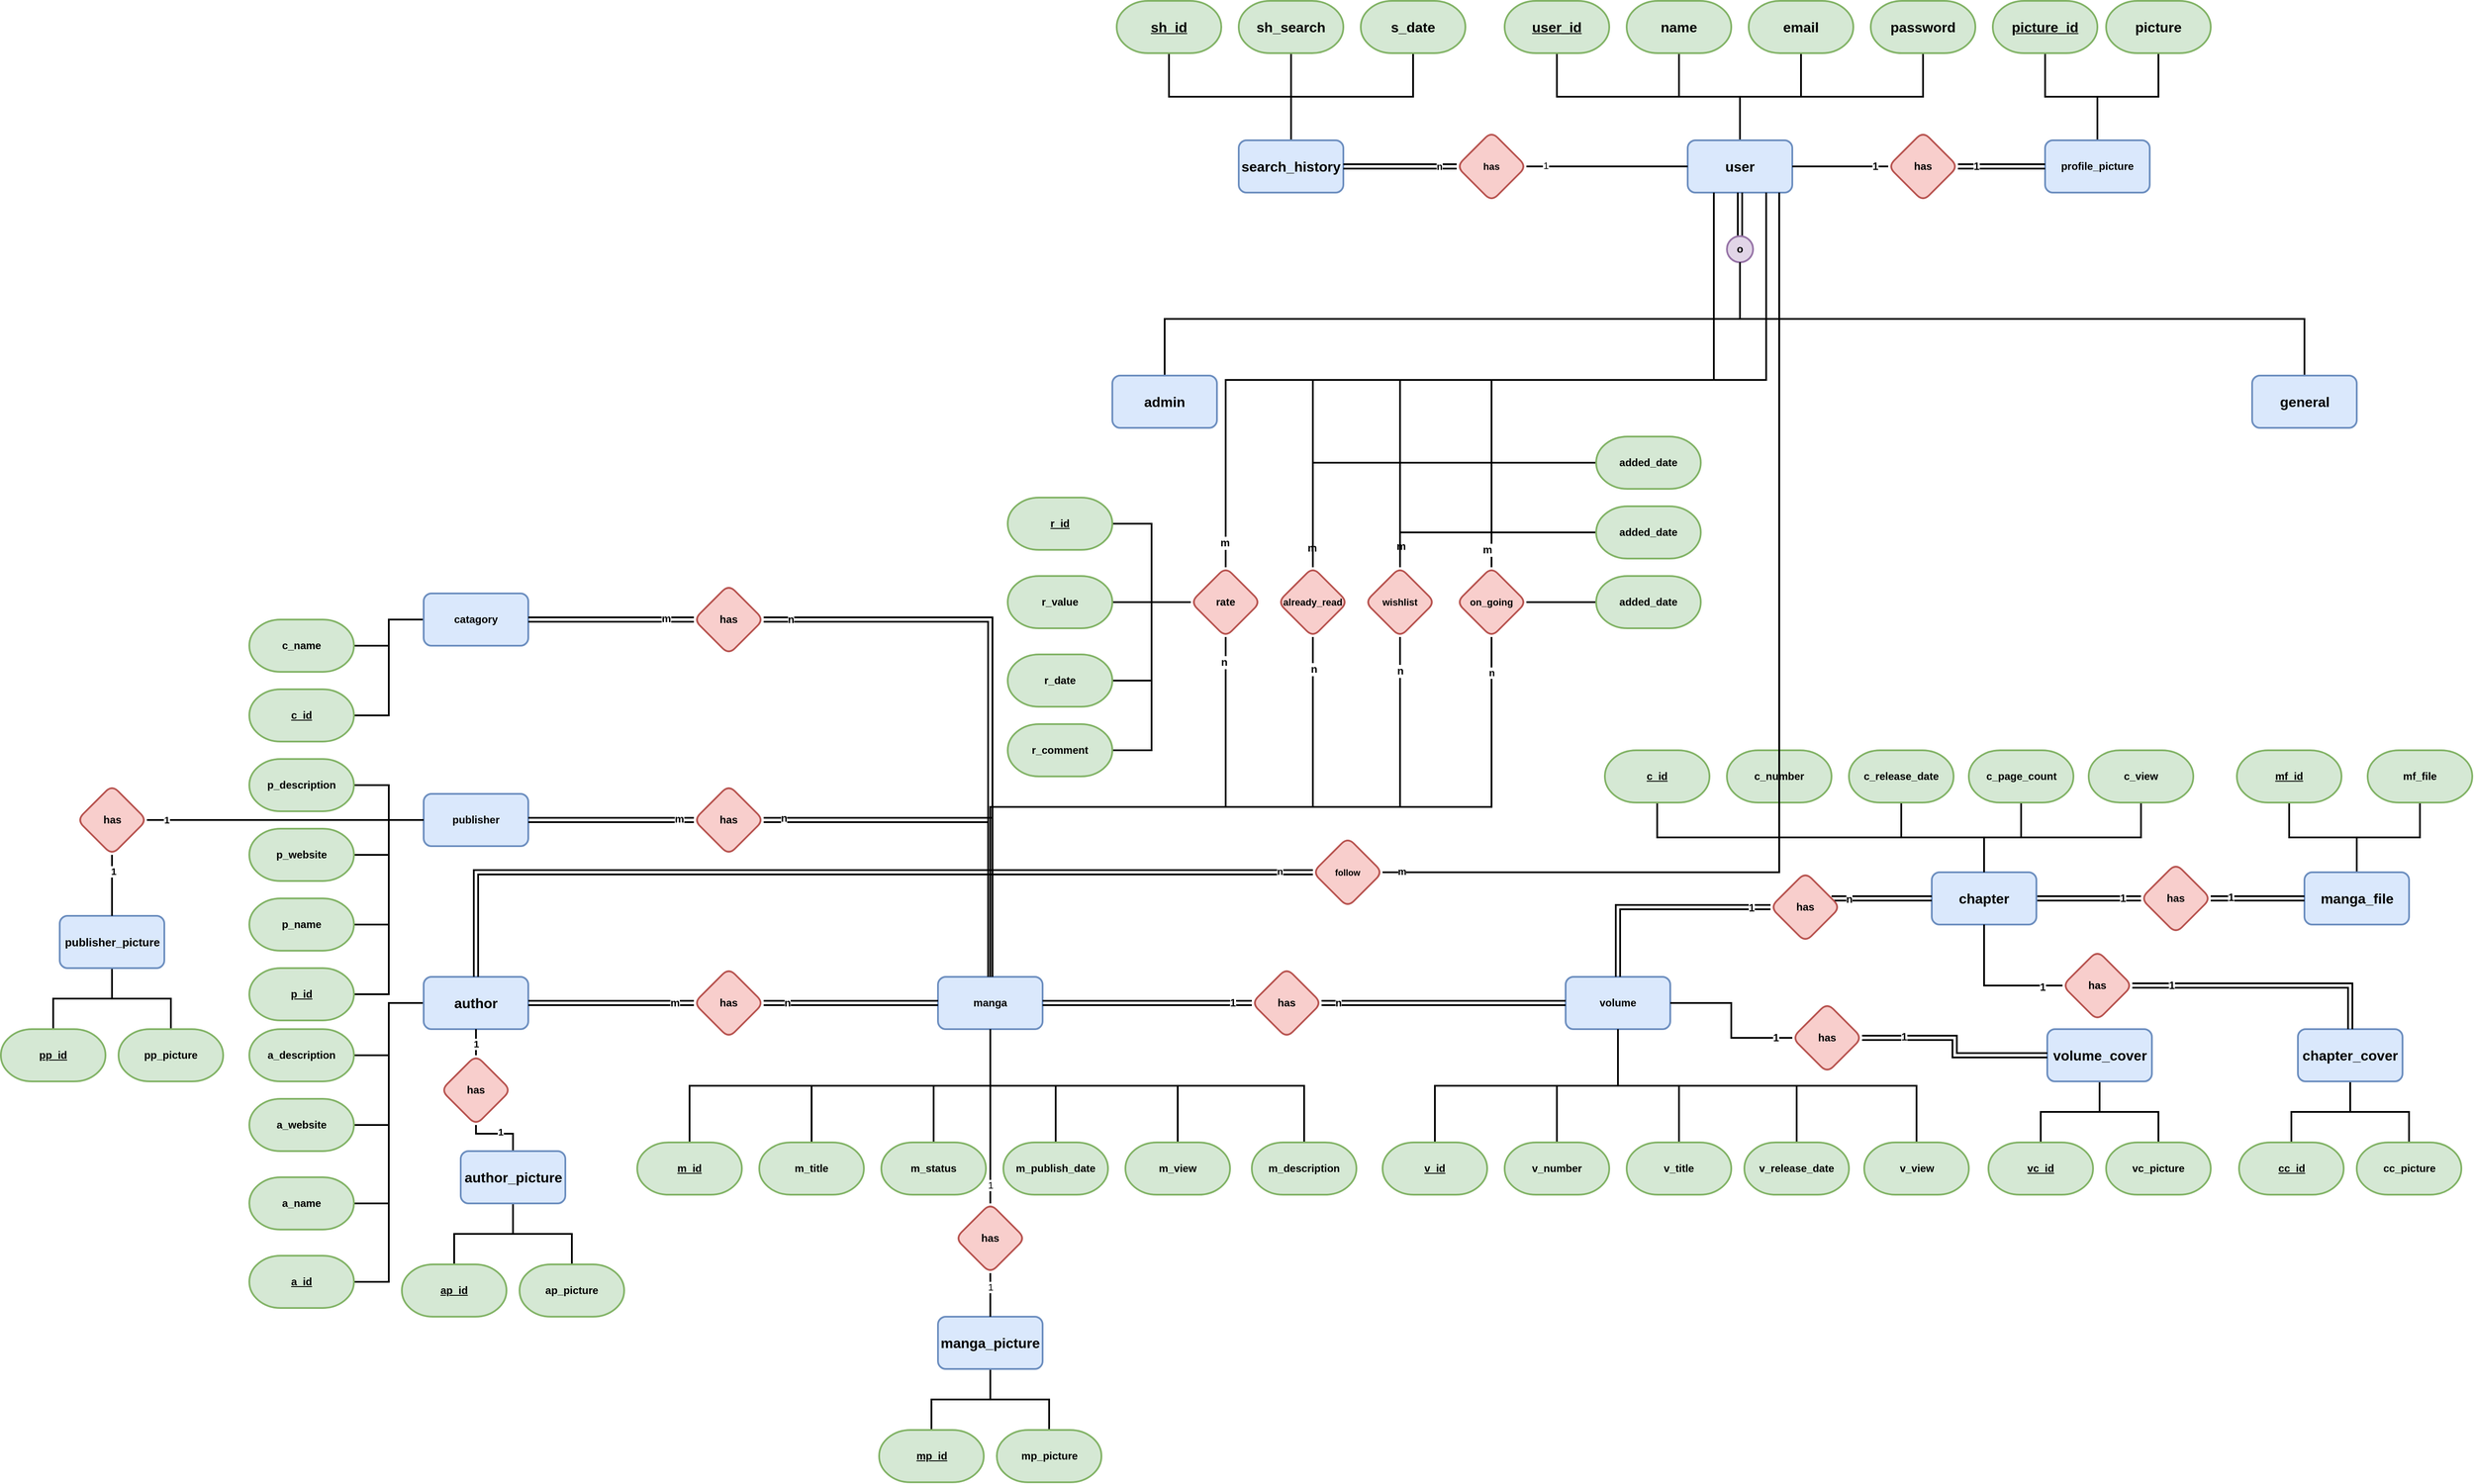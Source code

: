 <mxfile version="22.0.3" type="device">
  <diagram name="Page-1" id="BoSmgqvNc1_bul6-Wwdc">
    <mxGraphModel dx="1668" dy="965" grid="1" gridSize="10" guides="1" tooltips="1" connect="1" arrows="1" fold="1" page="1" pageScale="1" pageWidth="5000" pageHeight="5000" math="0" shadow="0">
      <root>
        <mxCell id="0" />
        <mxCell id="1" parent="0" />
        <mxCell id="vwh4TKMZ7woZxt2ZBBR1-9" style="edgeStyle=elbowEdgeStyle;rounded=0;orthogonalLoop=1;jettySize=auto;html=1;fontFamily=Helvetica;fontSize=12;fontColor=default;endArrow=none;endFill=0;strokeWidth=2;elbow=vertical;fontStyle=1" parent="1" source="vwh4TKMZ7woZxt2ZBBR1-2" target="vwh4TKMZ7woZxt2ZBBR1-3" edge="1">
          <mxGeometry relative="1" as="geometry" />
        </mxCell>
        <mxCell id="vwh4TKMZ7woZxt2ZBBR1-13" style="edgeStyle=elbowEdgeStyle;shape=connector;rounded=0;orthogonalLoop=1;jettySize=auto;html=1;labelBackgroundColor=default;strokeColor=default;strokeWidth=2;align=center;verticalAlign=middle;fontFamily=Helvetica;fontSize=12;fontColor=default;endArrow=none;endFill=0;elbow=vertical;fontStyle=1" parent="1" source="vwh4TKMZ7woZxt2ZBBR1-2" target="vwh4TKMZ7woZxt2ZBBR1-4" edge="1">
          <mxGeometry relative="1" as="geometry" />
        </mxCell>
        <mxCell id="vwh4TKMZ7woZxt2ZBBR1-14" style="edgeStyle=elbowEdgeStyle;shape=connector;rounded=0;orthogonalLoop=1;jettySize=auto;html=1;labelBackgroundColor=default;strokeColor=default;strokeWidth=2;align=center;verticalAlign=middle;fontFamily=Helvetica;fontSize=12;fontColor=default;endArrow=none;endFill=0;elbow=vertical;fontStyle=1" parent="1" source="vwh4TKMZ7woZxt2ZBBR1-2" target="vwh4TKMZ7woZxt2ZBBR1-5" edge="1">
          <mxGeometry relative="1" as="geometry" />
        </mxCell>
        <mxCell id="vwh4TKMZ7woZxt2ZBBR1-15" style="edgeStyle=elbowEdgeStyle;shape=connector;rounded=0;orthogonalLoop=1;jettySize=auto;html=1;labelBackgroundColor=default;strokeColor=default;strokeWidth=2;align=center;verticalAlign=middle;fontFamily=Helvetica;fontSize=12;fontColor=default;endArrow=none;endFill=0;elbow=vertical;fontStyle=1" parent="1" source="vwh4TKMZ7woZxt2ZBBR1-2" target="vwh4TKMZ7woZxt2ZBBR1-6" edge="1">
          <mxGeometry relative="1" as="geometry" />
        </mxCell>
        <mxCell id="vwh4TKMZ7woZxt2ZBBR1-2" value="&lt;font style=&quot;font-size: 16px;&quot;&gt;&lt;span&gt;user&lt;/span&gt;&lt;/font&gt;" style="rounded=1;whiteSpace=wrap;html=1;fillColor=#dae8fc;strokeColor=#6c8ebf;strokeWidth=2;fontStyle=1" parent="1" vertex="1">
          <mxGeometry x="2725" y="1140" width="120" height="60" as="geometry" />
        </mxCell>
        <mxCell id="vwh4TKMZ7woZxt2ZBBR1-3" value="&lt;font style=&quot;font-size: 16px;&quot;&gt;&lt;u&gt;user_id&lt;/u&gt;&lt;/font&gt;" style="rounded=1;whiteSpace=wrap;html=1;arcSize=60;strokeColor=#82b366;strokeWidth=2;align=center;verticalAlign=middle;fontFamily=Helvetica;fontSize=12;fillColor=#d5e8d4;fontStyle=1" parent="1" vertex="1">
          <mxGeometry x="2515" y="980" width="120" height="60" as="geometry" />
        </mxCell>
        <mxCell id="vwh4TKMZ7woZxt2ZBBR1-4" value="&lt;font style=&quot;font-size: 16px;&quot;&gt;name&lt;/font&gt;" style="rounded=1;whiteSpace=wrap;html=1;arcSize=60;strokeColor=#82b366;strokeWidth=2;align=center;verticalAlign=middle;fontFamily=Helvetica;fontSize=12;fillColor=#d5e8d4;fontStyle=1" parent="1" vertex="1">
          <mxGeometry x="2655" y="980" width="120" height="60" as="geometry" />
        </mxCell>
        <mxCell id="vwh4TKMZ7woZxt2ZBBR1-5" value="&lt;font style=&quot;font-size: 16px;&quot;&gt;email&lt;/font&gt;" style="rounded=1;whiteSpace=wrap;html=1;arcSize=60;strokeColor=#82b366;strokeWidth=2;align=center;verticalAlign=middle;fontFamily=Helvetica;fontSize=12;fillColor=#d5e8d4;fontStyle=1" parent="1" vertex="1">
          <mxGeometry x="2795" y="980" width="120" height="60" as="geometry" />
        </mxCell>
        <mxCell id="vwh4TKMZ7woZxt2ZBBR1-6" value="&lt;font style=&quot;font-size: 16px;&quot;&gt;password&lt;/font&gt;" style="rounded=1;whiteSpace=wrap;html=1;arcSize=60;strokeColor=#82b366;strokeWidth=2;align=center;verticalAlign=middle;fontFamily=Helvetica;fontSize=12;fillColor=#d5e8d4;fontStyle=1" parent="1" vertex="1">
          <mxGeometry x="2935" y="980" width="120" height="60" as="geometry" />
        </mxCell>
        <mxCell id="vwh4TKMZ7woZxt2ZBBR1-22" style="edgeStyle=elbowEdgeStyle;shape=connector;rounded=0;orthogonalLoop=1;jettySize=auto;html=1;labelBackgroundColor=default;strokeColor=default;strokeWidth=2;align=center;verticalAlign=middle;fontFamily=Helvetica;fontSize=12;fontColor=default;endArrow=none;endFill=0;elbow=vertical;fontStyle=1" parent="1" source="vwh4TKMZ7woZxt2ZBBR1-16" target="vwh4TKMZ7woZxt2ZBBR1-20" edge="1">
          <mxGeometry relative="1" as="geometry" />
        </mxCell>
        <mxCell id="vwh4TKMZ7woZxt2ZBBR1-23" style="edgeStyle=elbowEdgeStyle;shape=connector;rounded=0;orthogonalLoop=1;jettySize=auto;html=1;labelBackgroundColor=default;strokeColor=default;strokeWidth=2;align=center;verticalAlign=middle;fontFamily=Helvetica;fontSize=12;fontColor=default;endArrow=none;endFill=0;elbow=vertical;fontStyle=1" parent="1" source="vwh4TKMZ7woZxt2ZBBR1-16" target="vwh4TKMZ7woZxt2ZBBR1-21" edge="1">
          <mxGeometry relative="1" as="geometry" />
        </mxCell>
        <mxCell id="vwh4TKMZ7woZxt2ZBBR1-16" value="profile_picture" style="rounded=1;whiteSpace=wrap;html=1;strokeColor=#6c8ebf;strokeWidth=2;align=center;verticalAlign=middle;fontFamily=Helvetica;fontSize=12;fontColor=default;fillColor=#dae8fc;fontStyle=1" parent="1" vertex="1">
          <mxGeometry x="3135" y="1140" width="120" height="60" as="geometry" />
        </mxCell>
        <mxCell id="vwh4TKMZ7woZxt2ZBBR1-18" style="edgeStyle=orthogonalEdgeStyle;shape=connector;rounded=0;orthogonalLoop=1;jettySize=auto;html=1;labelBackgroundColor=default;strokeColor=default;strokeWidth=2;align=center;verticalAlign=middle;fontFamily=Helvetica;fontSize=12;fontColor=default;endArrow=none;endFill=0;fontStyle=1" parent="1" source="vwh4TKMZ7woZxt2ZBBR1-17" target="vwh4TKMZ7woZxt2ZBBR1-2" edge="1">
          <mxGeometry relative="1" as="geometry" />
        </mxCell>
        <mxCell id="vwh4TKMZ7woZxt2ZBBR1-24" value="1" style="edgeLabel;html=1;align=center;verticalAlign=middle;resizable=0;points=[];fontSize=12;fontFamily=Helvetica;fontColor=default;fontStyle=1" parent="vwh4TKMZ7woZxt2ZBBR1-18" vertex="1" connectable="0">
          <mxGeometry x="-0.724" relative="1" as="geometry">
            <mxPoint as="offset" />
          </mxGeometry>
        </mxCell>
        <mxCell id="vwh4TKMZ7woZxt2ZBBR1-19" style="edgeStyle=orthogonalEdgeStyle;shape=link;rounded=0;orthogonalLoop=1;jettySize=auto;html=1;labelBackgroundColor=default;strokeColor=default;strokeWidth=2;align=center;verticalAlign=middle;fontFamily=Helvetica;fontSize=12;fontColor=default;endArrow=none;endFill=0;fontStyle=1" parent="1" source="vwh4TKMZ7woZxt2ZBBR1-17" target="vwh4TKMZ7woZxt2ZBBR1-16" edge="1">
          <mxGeometry relative="1" as="geometry" />
        </mxCell>
        <mxCell id="vwh4TKMZ7woZxt2ZBBR1-25" value="1" style="edgeLabel;html=1;align=center;verticalAlign=middle;resizable=0;points=[];fontSize=12;fontFamily=Helvetica;fontColor=default;fontStyle=1" parent="vwh4TKMZ7woZxt2ZBBR1-19" vertex="1" connectable="0">
          <mxGeometry x="-0.584" relative="1" as="geometry">
            <mxPoint as="offset" />
          </mxGeometry>
        </mxCell>
        <mxCell id="vwh4TKMZ7woZxt2ZBBR1-17" value="has" style="rhombus;whiteSpace=wrap;html=1;rounded=1;strokeColor=#b85450;strokeWidth=2;align=center;verticalAlign=middle;fontFamily=Helvetica;fontSize=12;fillColor=#f8cecc;fontStyle=1" parent="1" vertex="1">
          <mxGeometry x="2955" y="1130" width="80" height="80" as="geometry" />
        </mxCell>
        <mxCell id="vwh4TKMZ7woZxt2ZBBR1-20" value="&lt;font style=&quot;font-size: 16px;&quot;&gt;&lt;u&gt;picture_id&lt;/u&gt;&lt;/font&gt;" style="rounded=1;whiteSpace=wrap;html=1;arcSize=60;strokeColor=#82b366;strokeWidth=2;align=center;verticalAlign=middle;fontFamily=Helvetica;fontSize=12;fillColor=#d5e8d4;fontStyle=1" parent="1" vertex="1">
          <mxGeometry x="3075" y="980" width="120" height="60" as="geometry" />
        </mxCell>
        <mxCell id="vwh4TKMZ7woZxt2ZBBR1-21" value="&lt;font style=&quot;font-size: 16px;&quot;&gt;picture&lt;/font&gt;" style="rounded=1;whiteSpace=wrap;html=1;arcSize=60;strokeColor=#82b366;strokeWidth=2;align=center;verticalAlign=middle;fontFamily=Helvetica;fontSize=12;fillColor=#d5e8d4;fontStyle=1" parent="1" vertex="1">
          <mxGeometry x="3205" y="980" width="120" height="60" as="geometry" />
        </mxCell>
        <mxCell id="vwh4TKMZ7woZxt2ZBBR1-31" style="edgeStyle=elbowEdgeStyle;shape=link;rounded=0;orthogonalLoop=1;jettySize=auto;html=1;labelBackgroundColor=default;strokeColor=default;strokeWidth=2;align=center;verticalAlign=middle;fontFamily=Helvetica;fontSize=12;fontColor=default;endArrow=none;endFill=0;elbow=vertical;fontStyle=1" parent="1" source="vwh4TKMZ7woZxt2ZBBR1-26" target="vwh4TKMZ7woZxt2ZBBR1-2" edge="1">
          <mxGeometry relative="1" as="geometry" />
        </mxCell>
        <mxCell id="vwh4TKMZ7woZxt2ZBBR1-26" value="o" style="ellipse;whiteSpace=wrap;html=1;aspect=fixed;rounded=1;strokeColor=#9673a6;strokeWidth=2;align=center;verticalAlign=middle;fontFamily=Helvetica;fontSize=12;fillColor=#e1d5e7;fontStyle=1" parent="1" vertex="1">
          <mxGeometry x="2770" y="1250" width="30" height="30" as="geometry" />
        </mxCell>
        <mxCell id="vwh4TKMZ7woZxt2ZBBR1-29" style="edgeStyle=elbowEdgeStyle;shape=connector;rounded=0;orthogonalLoop=1;jettySize=auto;html=1;labelBackgroundColor=default;strokeColor=default;strokeWidth=2;align=center;verticalAlign=middle;fontFamily=Helvetica;fontSize=12;fontColor=default;endArrow=none;endFill=0;elbow=vertical;fontStyle=1" parent="1" source="vwh4TKMZ7woZxt2ZBBR1-27" target="vwh4TKMZ7woZxt2ZBBR1-26" edge="1">
          <mxGeometry relative="1" as="geometry" />
        </mxCell>
        <mxCell id="vwh4TKMZ7woZxt2ZBBR1-27" value="&lt;font style=&quot;font-size: 16px;&quot;&gt;&lt;span&gt;admin&lt;/span&gt;&lt;/font&gt;" style="rounded=1;whiteSpace=wrap;html=1;fillColor=#dae8fc;strokeColor=#6c8ebf;strokeWidth=2;fontStyle=1" parent="1" vertex="1">
          <mxGeometry x="2065" y="1410" width="120" height="60" as="geometry" />
        </mxCell>
        <mxCell id="vwh4TKMZ7woZxt2ZBBR1-30" style="edgeStyle=elbowEdgeStyle;shape=connector;rounded=0;orthogonalLoop=1;jettySize=auto;html=1;labelBackgroundColor=default;strokeColor=default;strokeWidth=2;align=center;verticalAlign=middle;fontFamily=Helvetica;fontSize=12;fontColor=default;endArrow=none;endFill=0;elbow=vertical;fontStyle=1" parent="1" source="vwh4TKMZ7woZxt2ZBBR1-28" target="vwh4TKMZ7woZxt2ZBBR1-26" edge="1">
          <mxGeometry relative="1" as="geometry" />
        </mxCell>
        <mxCell id="vwh4TKMZ7woZxt2ZBBR1-28" value="&lt;font style=&quot;font-size: 16px;&quot;&gt;&lt;span&gt;general&lt;/span&gt;&lt;/font&gt;" style="rounded=1;whiteSpace=wrap;html=1;fillColor=#dae8fc;strokeColor=#6c8ebf;strokeWidth=2;fontStyle=1" parent="1" vertex="1">
          <mxGeometry x="3372.5" y="1410" width="120" height="60" as="geometry" />
        </mxCell>
        <mxCell id="vwh4TKMZ7woZxt2ZBBR1-46" style="edgeStyle=elbowEdgeStyle;shape=connector;rounded=0;orthogonalLoop=1;jettySize=auto;html=1;labelBackgroundColor=default;strokeColor=default;strokeWidth=2;align=center;verticalAlign=middle;fontFamily=Helvetica;fontSize=12;fontColor=default;endArrow=none;endFill=0;elbow=vertical;fontStyle=1" parent="1" source="vwh4TKMZ7woZxt2ZBBR1-32" target="vwh4TKMZ7woZxt2ZBBR1-40" edge="1">
          <mxGeometry relative="1" as="geometry" />
        </mxCell>
        <mxCell id="vwh4TKMZ7woZxt2ZBBR1-47" style="edgeStyle=elbowEdgeStyle;shape=connector;rounded=0;orthogonalLoop=1;jettySize=auto;html=1;labelBackgroundColor=default;strokeColor=default;strokeWidth=2;align=center;verticalAlign=middle;fontFamily=Helvetica;fontSize=12;fontColor=default;endArrow=none;endFill=0;elbow=vertical;fontStyle=1" parent="1" source="vwh4TKMZ7woZxt2ZBBR1-32" target="vwh4TKMZ7woZxt2ZBBR1-41" edge="1">
          <mxGeometry relative="1" as="geometry" />
        </mxCell>
        <mxCell id="vwh4TKMZ7woZxt2ZBBR1-48" style="edgeStyle=elbowEdgeStyle;shape=connector;rounded=0;orthogonalLoop=1;jettySize=auto;html=1;labelBackgroundColor=default;strokeColor=default;strokeWidth=2;align=center;verticalAlign=middle;fontFamily=Helvetica;fontSize=12;fontColor=default;endArrow=none;endFill=0;elbow=vertical;fontStyle=1" parent="1" source="vwh4TKMZ7woZxt2ZBBR1-32" target="vwh4TKMZ7woZxt2ZBBR1-42" edge="1">
          <mxGeometry relative="1" as="geometry" />
        </mxCell>
        <mxCell id="vwh4TKMZ7woZxt2ZBBR1-49" style="edgeStyle=elbowEdgeStyle;shape=connector;rounded=0;orthogonalLoop=1;jettySize=auto;html=1;labelBackgroundColor=default;strokeColor=default;strokeWidth=2;align=center;verticalAlign=middle;fontFamily=Helvetica;fontSize=12;fontColor=default;endArrow=none;endFill=0;elbow=vertical;fontStyle=1" parent="1" source="vwh4TKMZ7woZxt2ZBBR1-32" target="vwh4TKMZ7woZxt2ZBBR1-44" edge="1">
          <mxGeometry relative="1" as="geometry" />
        </mxCell>
        <mxCell id="vwh4TKMZ7woZxt2ZBBR1-50" style="edgeStyle=elbowEdgeStyle;shape=connector;rounded=0;orthogonalLoop=1;jettySize=auto;html=1;labelBackgroundColor=default;strokeColor=default;strokeWidth=2;align=center;verticalAlign=middle;fontFamily=Helvetica;fontSize=12;fontColor=default;endArrow=none;endFill=0;elbow=vertical;fontStyle=1" parent="1" source="vwh4TKMZ7woZxt2ZBBR1-32" target="vwh4TKMZ7woZxt2ZBBR1-45" edge="1">
          <mxGeometry relative="1" as="geometry" />
        </mxCell>
        <mxCell id="Puczav_mlAhpV0eRWNq6-40" style="edgeStyle=elbowEdgeStyle;shape=connector;rounded=0;orthogonalLoop=1;jettySize=auto;html=1;labelBackgroundColor=default;strokeColor=default;strokeWidth=2;align=center;verticalAlign=middle;fontFamily=Helvetica;fontSize=11;fontColor=default;endArrow=none;endFill=0;elbow=vertical;fontStyle=1" parent="1" source="vwh4TKMZ7woZxt2ZBBR1-32" target="vwh4TKMZ7woZxt2ZBBR1-190" edge="1">
          <mxGeometry relative="1" as="geometry" />
        </mxCell>
        <mxCell id="Puczav_mlAhpV0eRWNq6-41" value="n" style="edgeLabel;html=1;align=center;verticalAlign=middle;resizable=0;points=[];fontSize=11;fontFamily=Helvetica;fontColor=default;fontStyle=1" parent="Puczav_mlAhpV0eRWNq6-40" vertex="1" connectable="0">
          <mxGeometry x="0.972" relative="1" as="geometry">
            <mxPoint y="27" as="offset" />
          </mxGeometry>
        </mxCell>
        <mxCell id="vwh4TKMZ7woZxt2ZBBR1-32" value="manga" style="rounded=1;whiteSpace=wrap;html=1;strokeColor=#6c8ebf;strokeWidth=2;align=center;verticalAlign=middle;fontFamily=Helvetica;fontSize=12;fontColor=default;fillColor=#dae8fc;fontStyle=1" parent="1" vertex="1">
          <mxGeometry x="1865" y="2100" width="120" height="60" as="geometry" />
        </mxCell>
        <mxCell id="-6IDkBmVgf6BlsOlDVBG-16" style="edgeStyle=elbowEdgeStyle;shape=connector;rounded=0;orthogonalLoop=1;jettySize=auto;html=1;labelBackgroundColor=default;strokeColor=default;strokeWidth=2;align=center;verticalAlign=middle;fontFamily=Helvetica;fontSize=11;fontColor=default;endArrow=none;endFill=0;elbow=vertical;" parent="1" source="vwh4TKMZ7woZxt2ZBBR1-33" target="-6IDkBmVgf6BlsOlDVBG-15" edge="1">
          <mxGeometry relative="1" as="geometry" />
        </mxCell>
        <mxCell id="vwh4TKMZ7woZxt2ZBBR1-33" value="volume" style="rounded=1;whiteSpace=wrap;html=1;strokeColor=#6c8ebf;strokeWidth=2;align=center;verticalAlign=middle;fontFamily=Helvetica;fontSize=12;fontColor=default;fillColor=#dae8fc;fontStyle=1" parent="1" vertex="1">
          <mxGeometry x="2585" y="2100" width="120" height="60" as="geometry" />
        </mxCell>
        <mxCell id="vwh4TKMZ7woZxt2ZBBR1-35" style="edgeStyle=elbowEdgeStyle;shape=link;rounded=0;orthogonalLoop=1;jettySize=auto;html=1;labelBackgroundColor=default;strokeColor=default;strokeWidth=2;align=center;verticalAlign=middle;fontFamily=Helvetica;fontSize=12;fontColor=default;endArrow=none;endFill=0;elbow=vertical;fontStyle=1" parent="1" source="vwh4TKMZ7woZxt2ZBBR1-34" target="vwh4TKMZ7woZxt2ZBBR1-32" edge="1">
          <mxGeometry relative="1" as="geometry" />
        </mxCell>
        <mxCell id="vwh4TKMZ7woZxt2ZBBR1-38" value="1" style="edgeLabel;html=1;align=center;verticalAlign=middle;resizable=0;points=[];fontSize=12;fontFamily=Helvetica;fontColor=default;fontStyle=1" parent="vwh4TKMZ7woZxt2ZBBR1-35" vertex="1" connectable="0">
          <mxGeometry x="-0.75" y="-4" relative="1" as="geometry">
            <mxPoint x="8" y="4" as="offset" />
          </mxGeometry>
        </mxCell>
        <mxCell id="vwh4TKMZ7woZxt2ZBBR1-36" style="edgeStyle=orthogonalEdgeStyle;shape=link;rounded=0;orthogonalLoop=1;jettySize=auto;html=1;labelBackgroundColor=default;strokeColor=default;strokeWidth=2;align=center;verticalAlign=middle;fontFamily=Helvetica;fontSize=12;fontColor=default;endArrow=none;endFill=0;fontStyle=1" parent="1" source="vwh4TKMZ7woZxt2ZBBR1-34" target="vwh4TKMZ7woZxt2ZBBR1-33" edge="1">
          <mxGeometry relative="1" as="geometry" />
        </mxCell>
        <mxCell id="vwh4TKMZ7woZxt2ZBBR1-37" value="n" style="edgeLabel;html=1;align=center;verticalAlign=middle;resizable=0;points=[];fontSize=12;fontFamily=Helvetica;fontColor=default;fontStyle=1" parent="vwh4TKMZ7woZxt2ZBBR1-36" vertex="1" connectable="0">
          <mxGeometry x="-0.863" relative="1" as="geometry">
            <mxPoint as="offset" />
          </mxGeometry>
        </mxCell>
        <mxCell id="vwh4TKMZ7woZxt2ZBBR1-34" value="has" style="rhombus;whiteSpace=wrap;html=1;rounded=1;strokeColor=#b85450;strokeWidth=2;align=center;verticalAlign=middle;fontFamily=Helvetica;fontSize=12;fontColor=default;fillColor=#f8cecc;fontStyle=1" parent="1" vertex="1">
          <mxGeometry x="2225" y="2090" width="80" height="80" as="geometry" />
        </mxCell>
        <mxCell id="vwh4TKMZ7woZxt2ZBBR1-40" value="&lt;u&gt;m_id&lt;/u&gt;" style="rounded=1;whiteSpace=wrap;html=1;arcSize=60;strokeColor=#82b366;strokeWidth=2;align=center;verticalAlign=middle;fontFamily=Helvetica;fontSize=12;fontColor=default;fillColor=#d5e8d4;fontStyle=1" parent="1" vertex="1">
          <mxGeometry x="1520" y="2290" width="120" height="60" as="geometry" />
        </mxCell>
        <mxCell id="vwh4TKMZ7woZxt2ZBBR1-41" value="m_title" style="rounded=1;whiteSpace=wrap;html=1;arcSize=60;strokeColor=#82b366;strokeWidth=2;align=center;verticalAlign=middle;fontFamily=Helvetica;fontSize=12;fontColor=default;fillColor=#d5e8d4;fontStyle=1" parent="1" vertex="1">
          <mxGeometry x="1660" y="2290" width="120" height="60" as="geometry" />
        </mxCell>
        <mxCell id="vwh4TKMZ7woZxt2ZBBR1-42" value="m_status" style="rounded=1;whiteSpace=wrap;html=1;arcSize=60;strokeColor=#82b366;strokeWidth=2;align=center;verticalAlign=middle;fontFamily=Helvetica;fontSize=12;fontColor=default;fillColor=#d5e8d4;fontStyle=1" parent="1" vertex="1">
          <mxGeometry x="1800" y="2290" width="120" height="60" as="geometry" />
        </mxCell>
        <mxCell id="vwh4TKMZ7woZxt2ZBBR1-44" value="m_publish_date" style="rounded=1;whiteSpace=wrap;html=1;arcSize=60;strokeColor=#82b366;strokeWidth=2;align=center;verticalAlign=middle;fontFamily=Helvetica;fontSize=12;fontColor=default;fillColor=#d5e8d4;fontStyle=1" parent="1" vertex="1">
          <mxGeometry x="1940" y="2290" width="120" height="60" as="geometry" />
        </mxCell>
        <mxCell id="vwh4TKMZ7woZxt2ZBBR1-45" value="m_view" style="rounded=1;whiteSpace=wrap;html=1;arcSize=60;strokeColor=#82b366;strokeWidth=2;align=center;verticalAlign=middle;fontFamily=Helvetica;fontSize=12;fontColor=default;fillColor=#d5e8d4;fontStyle=1" parent="1" vertex="1">
          <mxGeometry x="2080" y="2290" width="120" height="60" as="geometry" />
        </mxCell>
        <mxCell id="vwh4TKMZ7woZxt2ZBBR1-73" style="edgeStyle=elbowEdgeStyle;shape=connector;rounded=0;orthogonalLoop=1;jettySize=auto;html=1;labelBackgroundColor=default;strokeColor=default;strokeWidth=2;align=center;verticalAlign=middle;fontFamily=Helvetica;fontSize=12;fontColor=default;endArrow=none;endFill=0;elbow=vertical;fontStyle=1" parent="1" source="vwh4TKMZ7woZxt2ZBBR1-52" target="vwh4TKMZ7woZxt2ZBBR1-33" edge="1">
          <mxGeometry relative="1" as="geometry" />
        </mxCell>
        <mxCell id="vwh4TKMZ7woZxt2ZBBR1-52" value="&lt;u&gt;v_id&lt;/u&gt;" style="rounded=1;whiteSpace=wrap;html=1;arcSize=60;strokeColor=#82b366;strokeWidth=2;align=center;verticalAlign=middle;fontFamily=Helvetica;fontSize=12;fontColor=default;fillColor=#d5e8d4;fontStyle=1" parent="1" vertex="1">
          <mxGeometry x="2375" y="2290" width="120" height="60" as="geometry" />
        </mxCell>
        <mxCell id="vwh4TKMZ7woZxt2ZBBR1-74" style="edgeStyle=elbowEdgeStyle;shape=connector;rounded=0;orthogonalLoop=1;jettySize=auto;html=1;labelBackgroundColor=default;strokeColor=default;strokeWidth=2;align=center;verticalAlign=middle;fontFamily=Helvetica;fontSize=12;fontColor=default;endArrow=none;endFill=0;elbow=vertical;fontStyle=1" parent="1" source="vwh4TKMZ7woZxt2ZBBR1-53" target="vwh4TKMZ7woZxt2ZBBR1-33" edge="1">
          <mxGeometry relative="1" as="geometry" />
        </mxCell>
        <mxCell id="vwh4TKMZ7woZxt2ZBBR1-53" value="v_number" style="rounded=1;whiteSpace=wrap;html=1;arcSize=60;strokeColor=#82b366;strokeWidth=2;align=center;verticalAlign=middle;fontFamily=Helvetica;fontSize=12;fontColor=default;fillColor=#d5e8d4;fontStyle=1" parent="1" vertex="1">
          <mxGeometry x="2515" y="2290" width="120" height="60" as="geometry" />
        </mxCell>
        <mxCell id="vwh4TKMZ7woZxt2ZBBR1-75" style="edgeStyle=elbowEdgeStyle;shape=connector;rounded=0;orthogonalLoop=1;jettySize=auto;html=1;labelBackgroundColor=default;strokeColor=default;strokeWidth=2;align=center;verticalAlign=middle;fontFamily=Helvetica;fontSize=12;fontColor=default;endArrow=none;endFill=0;elbow=vertical;fontStyle=1" parent="1" source="vwh4TKMZ7woZxt2ZBBR1-54" target="vwh4TKMZ7woZxt2ZBBR1-33" edge="1">
          <mxGeometry relative="1" as="geometry" />
        </mxCell>
        <mxCell id="vwh4TKMZ7woZxt2ZBBR1-54" value="v_title" style="rounded=1;whiteSpace=wrap;html=1;arcSize=60;strokeColor=#82b366;strokeWidth=2;align=center;verticalAlign=middle;fontFamily=Helvetica;fontSize=12;fontColor=default;fillColor=#d5e8d4;fontStyle=1" parent="1" vertex="1">
          <mxGeometry x="2655" y="2290" width="120" height="60" as="geometry" />
        </mxCell>
        <mxCell id="vwh4TKMZ7woZxt2ZBBR1-76" style="edgeStyle=elbowEdgeStyle;shape=connector;rounded=0;orthogonalLoop=1;jettySize=auto;html=1;labelBackgroundColor=default;strokeColor=default;strokeWidth=2;align=center;verticalAlign=middle;fontFamily=Helvetica;fontSize=12;fontColor=default;endArrow=none;endFill=0;elbow=vertical;fontStyle=1" parent="1" source="vwh4TKMZ7woZxt2ZBBR1-55" target="vwh4TKMZ7woZxt2ZBBR1-33" edge="1">
          <mxGeometry relative="1" as="geometry" />
        </mxCell>
        <mxCell id="vwh4TKMZ7woZxt2ZBBR1-55" value="v_release_date" style="rounded=1;whiteSpace=wrap;html=1;arcSize=60;strokeColor=#82b366;strokeWidth=2;align=center;verticalAlign=middle;fontFamily=Helvetica;fontSize=12;fontColor=default;fillColor=#d5e8d4;fontStyle=1" parent="1" vertex="1">
          <mxGeometry x="2790" y="2290" width="120" height="60" as="geometry" />
        </mxCell>
        <mxCell id="vwh4TKMZ7woZxt2ZBBR1-71" style="edgeStyle=orthogonalEdgeStyle;shape=connector;rounded=0;orthogonalLoop=1;jettySize=auto;html=1;labelBackgroundColor=default;strokeColor=default;strokeWidth=2;align=center;verticalAlign=middle;fontFamily=Helvetica;fontSize=12;fontColor=default;endArrow=none;endFill=0;fontStyle=1" parent="1" source="vwh4TKMZ7woZxt2ZBBR1-58" target="vwh4TKMZ7woZxt2ZBBR1-69" edge="1">
          <mxGeometry relative="1" as="geometry" />
        </mxCell>
        <mxCell id="vwh4TKMZ7woZxt2ZBBR1-72" style="edgeStyle=orthogonalEdgeStyle;shape=connector;rounded=0;orthogonalLoop=1;jettySize=auto;html=1;labelBackgroundColor=default;strokeColor=default;strokeWidth=2;align=center;verticalAlign=middle;fontFamily=Helvetica;fontSize=12;fontColor=default;endArrow=none;endFill=0;fontStyle=1" parent="1" source="vwh4TKMZ7woZxt2ZBBR1-58" target="vwh4TKMZ7woZxt2ZBBR1-70" edge="1">
          <mxGeometry relative="1" as="geometry" />
        </mxCell>
        <mxCell id="vwh4TKMZ7woZxt2ZBBR1-58" value="&lt;font style=&quot;font-size: 16px;&quot;&gt;&lt;span&gt;volume_cover&lt;/span&gt;&lt;/font&gt;" style="rounded=1;whiteSpace=wrap;html=1;fillColor=#dae8fc;strokeColor=#6c8ebf;strokeWidth=2;fontStyle=1" parent="1" vertex="1">
          <mxGeometry x="3137.5" y="2160" width="120" height="60" as="geometry" />
        </mxCell>
        <mxCell id="vwh4TKMZ7woZxt2ZBBR1-69" value="&lt;u&gt;vc_id&lt;/u&gt;" style="rounded=1;whiteSpace=wrap;html=1;arcSize=60;strokeColor=#82b366;strokeWidth=2;align=center;verticalAlign=middle;fontFamily=Helvetica;fontSize=12;fontColor=default;fillColor=#d5e8d4;fontStyle=1" parent="1" vertex="1">
          <mxGeometry x="3070" y="2290" width="120" height="60" as="geometry" />
        </mxCell>
        <mxCell id="vwh4TKMZ7woZxt2ZBBR1-70" value="vc_picture" style="rounded=1;whiteSpace=wrap;html=1;arcSize=60;strokeColor=#82b366;strokeWidth=2;align=center;verticalAlign=middle;fontFamily=Helvetica;fontSize=12;fontColor=default;fillColor=#d5e8d4;fontStyle=1" parent="1" vertex="1">
          <mxGeometry x="3205" y="2290" width="120" height="60" as="geometry" />
        </mxCell>
        <mxCell id="vwh4TKMZ7woZxt2ZBBR1-78" style="edgeStyle=orthogonalEdgeStyle;shape=link;rounded=0;orthogonalLoop=1;jettySize=auto;html=1;labelBackgroundColor=default;strokeColor=default;strokeWidth=2;align=center;verticalAlign=middle;fontFamily=Helvetica;fontSize=12;fontColor=default;endArrow=none;endFill=0;fontStyle=1" parent="1" source="vwh4TKMZ7woZxt2ZBBR1-77" target="vwh4TKMZ7woZxt2ZBBR1-58" edge="1">
          <mxGeometry relative="1" as="geometry" />
        </mxCell>
        <mxCell id="vwh4TKMZ7woZxt2ZBBR1-97" value="1" style="edgeLabel;html=1;align=center;verticalAlign=middle;resizable=0;points=[];fontSize=12;fontFamily=Helvetica;fontColor=default;fontStyle=1" parent="vwh4TKMZ7woZxt2ZBBR1-78" vertex="1" connectable="0">
          <mxGeometry x="-0.593" y="1" relative="1" as="geometry">
            <mxPoint as="offset" />
          </mxGeometry>
        </mxCell>
        <mxCell id="vwh4TKMZ7woZxt2ZBBR1-79" style="edgeStyle=orthogonalEdgeStyle;shape=connector;rounded=0;orthogonalLoop=1;jettySize=auto;html=1;labelBackgroundColor=default;strokeColor=default;strokeWidth=2;align=center;verticalAlign=middle;fontFamily=Helvetica;fontSize=12;fontColor=default;endArrow=none;endFill=0;fontStyle=1" parent="1" source="vwh4TKMZ7woZxt2ZBBR1-77" target="vwh4TKMZ7woZxt2ZBBR1-33" edge="1">
          <mxGeometry relative="1" as="geometry" />
        </mxCell>
        <mxCell id="vwh4TKMZ7woZxt2ZBBR1-98" value="1" style="edgeLabel;html=1;align=center;verticalAlign=middle;resizable=0;points=[];fontSize=12;fontFamily=Helvetica;fontColor=default;fontStyle=1" parent="vwh4TKMZ7woZxt2ZBBR1-79" vertex="1" connectable="0">
          <mxGeometry x="-0.781" relative="1" as="geometry">
            <mxPoint as="offset" />
          </mxGeometry>
        </mxCell>
        <mxCell id="vwh4TKMZ7woZxt2ZBBR1-77" value="has" style="rhombus;whiteSpace=wrap;html=1;rounded=1;strokeColor=#b85450;strokeWidth=2;align=center;verticalAlign=middle;fontFamily=Helvetica;fontSize=12;fontColor=default;fillColor=#f8cecc;fontStyle=1" parent="1" vertex="1">
          <mxGeometry x="2845" y="2130" width="80" height="80" as="geometry" />
        </mxCell>
        <mxCell id="vwh4TKMZ7woZxt2ZBBR1-80" style="edgeStyle=orthogonalEdgeStyle;shape=connector;rounded=0;orthogonalLoop=1;jettySize=auto;html=1;labelBackgroundColor=default;strokeColor=default;strokeWidth=2;align=center;verticalAlign=middle;fontFamily=Helvetica;fontSize=12;fontColor=default;endArrow=none;endFill=0;fontStyle=1" parent="1" source="vwh4TKMZ7woZxt2ZBBR1-82" target="vwh4TKMZ7woZxt2ZBBR1-83" edge="1">
          <mxGeometry relative="1" as="geometry" />
        </mxCell>
        <mxCell id="vwh4TKMZ7woZxt2ZBBR1-81" style="edgeStyle=orthogonalEdgeStyle;shape=connector;rounded=0;orthogonalLoop=1;jettySize=auto;html=1;labelBackgroundColor=default;strokeColor=default;strokeWidth=2;align=center;verticalAlign=middle;fontFamily=Helvetica;fontSize=12;fontColor=default;endArrow=none;endFill=0;fontStyle=1" parent="1" source="vwh4TKMZ7woZxt2ZBBR1-82" target="vwh4TKMZ7woZxt2ZBBR1-84" edge="1">
          <mxGeometry relative="1" as="geometry" />
        </mxCell>
        <mxCell id="vwh4TKMZ7woZxt2ZBBR1-82" value="&lt;span style=&quot;font-size: 16px;&quot;&gt;&lt;span&gt;manga_file&lt;/span&gt;&lt;/span&gt;" style="rounded=1;whiteSpace=wrap;html=1;fillColor=#dae8fc;strokeColor=#6c8ebf;strokeWidth=2;fontStyle=1" parent="1" vertex="1">
          <mxGeometry x="3432.5" y="1980" width="120" height="60" as="geometry" />
        </mxCell>
        <mxCell id="vwh4TKMZ7woZxt2ZBBR1-83" value="&lt;u&gt;mf_id&lt;/u&gt;" style="rounded=1;whiteSpace=wrap;html=1;arcSize=60;strokeColor=#82b366;strokeWidth=2;align=center;verticalAlign=middle;fontFamily=Helvetica;fontSize=12;fontColor=default;fillColor=#d5e8d4;fontStyle=1" parent="1" vertex="1">
          <mxGeometry x="3355" y="1840" width="120" height="60" as="geometry" />
        </mxCell>
        <mxCell id="vwh4TKMZ7woZxt2ZBBR1-84" value="mf_file" style="rounded=1;whiteSpace=wrap;html=1;arcSize=60;strokeColor=#82b366;strokeWidth=2;align=center;verticalAlign=middle;fontFamily=Helvetica;fontSize=12;fontColor=default;fillColor=#d5e8d4;fontStyle=1" parent="1" vertex="1">
          <mxGeometry x="3505" y="1840" width="120" height="60" as="geometry" />
        </mxCell>
        <mxCell id="vwh4TKMZ7woZxt2ZBBR1-85" style="edgeStyle=orthogonalEdgeStyle;shape=link;rounded=0;orthogonalLoop=1;jettySize=auto;html=1;labelBackgroundColor=default;strokeColor=default;strokeWidth=2;align=center;verticalAlign=middle;fontFamily=Helvetica;fontSize=12;fontColor=default;endArrow=none;endFill=0;elbow=vertical;fontStyle=1" parent="1" source="vwh4TKMZ7woZxt2ZBBR1-88" target="vwh4TKMZ7woZxt2ZBBR1-82" edge="1">
          <mxGeometry relative="1" as="geometry" />
        </mxCell>
        <mxCell id="vwh4TKMZ7woZxt2ZBBR1-86" value="1" style="edgeLabel;html=1;align=center;verticalAlign=middle;resizable=0;points=[];fontSize=12;fontFamily=Helvetica;fontColor=default;fontStyle=1" parent="vwh4TKMZ7woZxt2ZBBR1-85" vertex="1" connectable="0">
          <mxGeometry x="-0.583" y="1" relative="1" as="geometry">
            <mxPoint as="offset" />
          </mxGeometry>
        </mxCell>
        <mxCell id="vwh4TKMZ7woZxt2ZBBR1-88" value="has" style="rhombus;whiteSpace=wrap;html=1;rounded=1;strokeColor=#b85450;strokeWidth=2;align=center;verticalAlign=middle;fontFamily=Helvetica;fontSize=12;fontColor=default;fillColor=#f8cecc;fontStyle=1" parent="1" vertex="1">
          <mxGeometry x="3245" y="1970" width="80" height="80" as="geometry" />
        </mxCell>
        <mxCell id="vwh4TKMZ7woZxt2ZBBR1-99" style="edgeStyle=elbowEdgeStyle;shape=link;rounded=0;orthogonalLoop=1;jettySize=auto;html=1;labelBackgroundColor=default;strokeColor=default;strokeWidth=2;align=center;verticalAlign=middle;fontFamily=Helvetica;fontSize=12;fontColor=default;endArrow=none;endFill=0;elbow=vertical;fontStyle=1" parent="1" source="vwh4TKMZ7woZxt2ZBBR1-90" target="vwh4TKMZ7woZxt2ZBBR1-88" edge="1">
          <mxGeometry relative="1" as="geometry" />
        </mxCell>
        <mxCell id="vwh4TKMZ7woZxt2ZBBR1-100" value="1" style="edgeLabel;html=1;align=center;verticalAlign=middle;resizable=0;points=[];fontSize=12;fontFamily=Helvetica;fontColor=default;fontStyle=1" parent="vwh4TKMZ7woZxt2ZBBR1-99" vertex="1" connectable="0">
          <mxGeometry x="0.64" relative="1" as="geometry">
            <mxPoint as="offset" />
          </mxGeometry>
        </mxCell>
        <mxCell id="vwh4TKMZ7woZxt2ZBBR1-105" style="edgeStyle=elbowEdgeStyle;shape=connector;rounded=0;orthogonalLoop=1;jettySize=auto;html=1;labelBackgroundColor=default;strokeColor=default;strokeWidth=2;align=center;verticalAlign=middle;fontFamily=Helvetica;fontSize=12;fontColor=default;endArrow=none;endFill=0;elbow=vertical;fontStyle=1" parent="1" source="vwh4TKMZ7woZxt2ZBBR1-90" target="vwh4TKMZ7woZxt2ZBBR1-101" edge="1">
          <mxGeometry relative="1" as="geometry" />
        </mxCell>
        <mxCell id="vwh4TKMZ7woZxt2ZBBR1-106" style="edgeStyle=elbowEdgeStyle;shape=connector;rounded=0;orthogonalLoop=1;jettySize=auto;html=1;labelBackgroundColor=default;strokeColor=default;strokeWidth=2;align=center;verticalAlign=middle;fontFamily=Helvetica;fontSize=12;fontColor=default;endArrow=none;endFill=0;elbow=vertical;fontStyle=1" parent="1" source="vwh4TKMZ7woZxt2ZBBR1-90" target="vwh4TKMZ7woZxt2ZBBR1-102" edge="1">
          <mxGeometry relative="1" as="geometry" />
        </mxCell>
        <mxCell id="vwh4TKMZ7woZxt2ZBBR1-107" style="edgeStyle=elbowEdgeStyle;shape=connector;rounded=0;orthogonalLoop=1;jettySize=auto;html=1;labelBackgroundColor=default;strokeColor=default;strokeWidth=2;align=center;verticalAlign=middle;fontFamily=Helvetica;fontSize=12;fontColor=default;endArrow=none;endFill=0;elbow=vertical;fontStyle=1" parent="1" source="vwh4TKMZ7woZxt2ZBBR1-90" target="vwh4TKMZ7woZxt2ZBBR1-104" edge="1">
          <mxGeometry relative="1" as="geometry" />
        </mxCell>
        <mxCell id="vwh4TKMZ7woZxt2ZBBR1-120" style="edgeStyle=elbowEdgeStyle;shape=connector;rounded=0;orthogonalLoop=1;jettySize=auto;html=1;labelBackgroundColor=default;strokeColor=default;strokeWidth=2;align=center;verticalAlign=middle;fontFamily=Helvetica;fontSize=12;fontColor=default;endArrow=none;endFill=0;elbow=vertical;fontStyle=1" parent="1" source="vwh4TKMZ7woZxt2ZBBR1-90" target="vwh4TKMZ7woZxt2ZBBR1-119" edge="1">
          <mxGeometry relative="1" as="geometry" />
        </mxCell>
        <mxCell id="vwh4TKMZ7woZxt2ZBBR1-90" value="&lt;font style=&quot;font-size: 16px;&quot;&gt;&lt;span&gt;chapter&lt;/span&gt;&lt;/font&gt;" style="rounded=1;whiteSpace=wrap;html=1;fillColor=#dae8fc;strokeColor=#6c8ebf;strokeWidth=2;fontStyle=1" parent="1" vertex="1">
          <mxGeometry x="3005" y="1980" width="120" height="60" as="geometry" />
        </mxCell>
        <mxCell id="vwh4TKMZ7woZxt2ZBBR1-92" style="edgeStyle=elbowEdgeStyle;shape=link;rounded=0;orthogonalLoop=1;jettySize=auto;html=1;labelBackgroundColor=default;strokeColor=default;strokeWidth=2;align=center;verticalAlign=middle;fontFamily=Helvetica;fontSize=12;fontColor=default;endArrow=none;endFill=0;elbow=vertical;fontStyle=1" parent="1" source="vwh4TKMZ7woZxt2ZBBR1-91" target="vwh4TKMZ7woZxt2ZBBR1-90" edge="1">
          <mxGeometry relative="1" as="geometry" />
        </mxCell>
        <mxCell id="vwh4TKMZ7woZxt2ZBBR1-94" value="n" style="edgeLabel;html=1;align=center;verticalAlign=middle;resizable=0;points=[];fontSize=12;fontFamily=Helvetica;fontColor=default;fontStyle=1" parent="vwh4TKMZ7woZxt2ZBBR1-92" vertex="1" connectable="0">
          <mxGeometry x="-0.655" y="-1" relative="1" as="geometry">
            <mxPoint as="offset" />
          </mxGeometry>
        </mxCell>
        <mxCell id="vwh4TKMZ7woZxt2ZBBR1-93" style="edgeStyle=orthogonalEdgeStyle;shape=link;rounded=0;orthogonalLoop=1;jettySize=auto;html=1;labelBackgroundColor=default;strokeColor=default;strokeWidth=2;align=center;verticalAlign=middle;fontFamily=Helvetica;fontSize=12;fontColor=default;endArrow=none;endFill=0;fontStyle=1" parent="1" source="vwh4TKMZ7woZxt2ZBBR1-91" target="vwh4TKMZ7woZxt2ZBBR1-33" edge="1">
          <mxGeometry relative="1" as="geometry" />
        </mxCell>
        <mxCell id="vwh4TKMZ7woZxt2ZBBR1-95" value="1" style="edgeLabel;html=1;align=center;verticalAlign=middle;resizable=0;points=[];fontSize=12;fontFamily=Helvetica;fontColor=default;fontStyle=1" parent="vwh4TKMZ7woZxt2ZBBR1-93" vertex="1" connectable="0">
          <mxGeometry x="-0.825" y="1" relative="1" as="geometry">
            <mxPoint as="offset" />
          </mxGeometry>
        </mxCell>
        <mxCell id="vwh4TKMZ7woZxt2ZBBR1-91" value="has" style="rhombus;whiteSpace=wrap;html=1;rounded=1;strokeColor=#b85450;strokeWidth=2;align=center;verticalAlign=middle;fontFamily=Helvetica;fontSize=12;fontColor=default;fillColor=#f8cecc;fontStyle=1" parent="1" vertex="1">
          <mxGeometry x="2820" y="1980" width="80" height="80" as="geometry" />
        </mxCell>
        <mxCell id="vwh4TKMZ7woZxt2ZBBR1-101" value="&lt;u&gt;c_id&lt;/u&gt;" style="rounded=1;whiteSpace=wrap;html=1;arcSize=60;strokeColor=#82b366;strokeWidth=2;align=center;verticalAlign=middle;fontFamily=Helvetica;fontSize=12;fontColor=default;fillColor=#d5e8d4;fontStyle=1" parent="1" vertex="1">
          <mxGeometry x="2630" y="1840" width="120" height="60" as="geometry" />
        </mxCell>
        <mxCell id="vwh4TKMZ7woZxt2ZBBR1-102" value="c_number" style="rounded=1;whiteSpace=wrap;html=1;arcSize=60;strokeColor=#82b366;strokeWidth=2;align=center;verticalAlign=middle;fontFamily=Helvetica;fontSize=12;fontColor=default;fillColor=#d5e8d4;fontStyle=1" parent="1" vertex="1">
          <mxGeometry x="2770" y="1840" width="120" height="60" as="geometry" />
        </mxCell>
        <mxCell id="vwh4TKMZ7woZxt2ZBBR1-104" value="c_release_date" style="rounded=1;whiteSpace=wrap;html=1;arcSize=60;strokeColor=#82b366;strokeWidth=2;align=center;verticalAlign=middle;fontFamily=Helvetica;fontSize=12;fontColor=default;fillColor=#d5e8d4;fontStyle=1" parent="1" vertex="1">
          <mxGeometry x="2910" y="1840" width="120" height="60" as="geometry" />
        </mxCell>
        <mxCell id="vwh4TKMZ7woZxt2ZBBR1-108" style="edgeStyle=orthogonalEdgeStyle;shape=connector;rounded=0;orthogonalLoop=1;jettySize=auto;html=1;labelBackgroundColor=default;strokeColor=default;strokeWidth=2;align=center;verticalAlign=middle;fontFamily=Helvetica;fontSize=12;fontColor=default;endArrow=none;endFill=0;fontStyle=1" parent="1" source="vwh4TKMZ7woZxt2ZBBR1-110" target="vwh4TKMZ7woZxt2ZBBR1-111" edge="1">
          <mxGeometry relative="1" as="geometry" />
        </mxCell>
        <mxCell id="vwh4TKMZ7woZxt2ZBBR1-109" style="edgeStyle=orthogonalEdgeStyle;shape=connector;rounded=0;orthogonalLoop=1;jettySize=auto;html=1;labelBackgroundColor=default;strokeColor=default;strokeWidth=2;align=center;verticalAlign=middle;fontFamily=Helvetica;fontSize=12;fontColor=default;endArrow=none;endFill=0;fontStyle=1" parent="1" source="vwh4TKMZ7woZxt2ZBBR1-110" target="vwh4TKMZ7woZxt2ZBBR1-112" edge="1">
          <mxGeometry relative="1" as="geometry" />
        </mxCell>
        <mxCell id="vwh4TKMZ7woZxt2ZBBR1-110" value="&lt;font style=&quot;font-size: 16px;&quot;&gt;&lt;span&gt;chapter_cover&lt;/span&gt;&lt;/font&gt;" style="rounded=1;whiteSpace=wrap;html=1;fillColor=#dae8fc;strokeColor=#6c8ebf;strokeWidth=2;fontStyle=1" parent="1" vertex="1">
          <mxGeometry x="3425" y="2160" width="120" height="60" as="geometry" />
        </mxCell>
        <mxCell id="vwh4TKMZ7woZxt2ZBBR1-111" value="&lt;u&gt;cc_id&lt;/u&gt;" style="rounded=1;whiteSpace=wrap;html=1;arcSize=60;strokeColor=#82b366;strokeWidth=2;align=center;verticalAlign=middle;fontFamily=Helvetica;fontSize=12;fontColor=default;fillColor=#d5e8d4;fontStyle=1" parent="1" vertex="1">
          <mxGeometry x="3357.5" y="2290" width="120" height="60" as="geometry" />
        </mxCell>
        <mxCell id="vwh4TKMZ7woZxt2ZBBR1-112" value="cc_picture" style="rounded=1;whiteSpace=wrap;html=1;arcSize=60;strokeColor=#82b366;strokeWidth=2;align=center;verticalAlign=middle;fontFamily=Helvetica;fontSize=12;fontColor=default;fillColor=#d5e8d4;fontStyle=1" parent="1" vertex="1">
          <mxGeometry x="3492.5" y="2290" width="120" height="60" as="geometry" />
        </mxCell>
        <mxCell id="vwh4TKMZ7woZxt2ZBBR1-115" style="edgeStyle=orthogonalEdgeStyle;shape=link;rounded=0;orthogonalLoop=1;jettySize=auto;html=1;labelBackgroundColor=default;strokeColor=default;strokeWidth=2;align=center;verticalAlign=middle;fontFamily=Helvetica;fontSize=12;fontColor=default;endArrow=none;endFill=0;fontStyle=1" parent="1" source="vwh4TKMZ7woZxt2ZBBR1-114" target="vwh4TKMZ7woZxt2ZBBR1-110" edge="1">
          <mxGeometry relative="1" as="geometry" />
        </mxCell>
        <mxCell id="vwh4TKMZ7woZxt2ZBBR1-117" value="1" style="edgeLabel;html=1;align=center;verticalAlign=middle;resizable=0;points=[];fontSize=12;fontFamily=Helvetica;fontColor=default;fontStyle=1" parent="vwh4TKMZ7woZxt2ZBBR1-115" vertex="1" connectable="0">
          <mxGeometry x="-0.704" relative="1" as="geometry">
            <mxPoint as="offset" />
          </mxGeometry>
        </mxCell>
        <mxCell id="vwh4TKMZ7woZxt2ZBBR1-116" style="edgeStyle=orthogonalEdgeStyle;shape=connector;rounded=0;orthogonalLoop=1;jettySize=auto;html=1;labelBackgroundColor=default;strokeColor=default;strokeWidth=2;align=center;verticalAlign=middle;fontFamily=Helvetica;fontSize=12;fontColor=default;endArrow=none;endFill=0;fontStyle=1" parent="1" source="vwh4TKMZ7woZxt2ZBBR1-114" target="vwh4TKMZ7woZxt2ZBBR1-90" edge="1">
          <mxGeometry relative="1" as="geometry" />
        </mxCell>
        <mxCell id="vwh4TKMZ7woZxt2ZBBR1-118" value="1" style="edgeLabel;html=1;align=center;verticalAlign=middle;resizable=0;points=[];fontSize=12;fontFamily=Helvetica;fontColor=default;fontStyle=1" parent="vwh4TKMZ7woZxt2ZBBR1-116" vertex="1" connectable="0">
          <mxGeometry x="-0.706" y="2" relative="1" as="geometry">
            <mxPoint as="offset" />
          </mxGeometry>
        </mxCell>
        <mxCell id="vwh4TKMZ7woZxt2ZBBR1-114" value="has" style="rhombus;whiteSpace=wrap;html=1;rounded=1;strokeColor=#b85450;strokeWidth=2;align=center;verticalAlign=middle;fontFamily=Helvetica;fontSize=12;fontColor=default;fillColor=#f8cecc;fontStyle=1" parent="1" vertex="1">
          <mxGeometry x="3155" y="2070" width="80" height="80" as="geometry" />
        </mxCell>
        <mxCell id="vwh4TKMZ7woZxt2ZBBR1-119" value="c_page_count" style="rounded=1;whiteSpace=wrap;html=1;arcSize=60;strokeColor=#82b366;strokeWidth=2;align=center;verticalAlign=middle;fontFamily=Helvetica;fontSize=12;fontColor=default;fillColor=#d5e8d4;fontStyle=1" parent="1" vertex="1">
          <mxGeometry x="3047.5" y="1840" width="120" height="60" as="geometry" />
        </mxCell>
        <mxCell id="vwh4TKMZ7woZxt2ZBBR1-150" style="edgeStyle=elbowEdgeStyle;shape=connector;rounded=0;orthogonalLoop=1;jettySize=auto;html=1;labelBackgroundColor=default;strokeColor=default;strokeWidth=2;align=center;verticalAlign=middle;fontFamily=Helvetica;fontSize=12;fontColor=default;endArrow=none;endFill=0;fontStyle=1" parent="1" source="vwh4TKMZ7woZxt2ZBBR1-122" target="vwh4TKMZ7woZxt2ZBBR1-147" edge="1">
          <mxGeometry relative="1" as="geometry" />
        </mxCell>
        <mxCell id="vwh4TKMZ7woZxt2ZBBR1-151" style="edgeStyle=elbowEdgeStyle;shape=connector;rounded=0;orthogonalLoop=1;jettySize=auto;html=1;labelBackgroundColor=default;strokeColor=default;strokeWidth=2;align=center;verticalAlign=middle;fontFamily=Helvetica;fontSize=12;fontColor=default;endArrow=none;endFill=0;fontStyle=1" parent="1" source="vwh4TKMZ7woZxt2ZBBR1-122" target="vwh4TKMZ7woZxt2ZBBR1-148" edge="1">
          <mxGeometry relative="1" as="geometry" />
        </mxCell>
        <mxCell id="vwh4TKMZ7woZxt2ZBBR1-152" style="edgeStyle=elbowEdgeStyle;shape=connector;rounded=0;orthogonalLoop=1;jettySize=auto;html=1;labelBackgroundColor=default;strokeColor=default;strokeWidth=2;align=center;verticalAlign=middle;fontFamily=Helvetica;fontSize=12;fontColor=default;endArrow=none;endFill=0;fontStyle=1" parent="1" source="vwh4TKMZ7woZxt2ZBBR1-122" target="vwh4TKMZ7woZxt2ZBBR1-149" edge="1">
          <mxGeometry relative="1" as="geometry" />
        </mxCell>
        <mxCell id="Puczav_mlAhpV0eRWNq6-32" style="edgeStyle=orthogonalEdgeStyle;shape=connector;rounded=0;orthogonalLoop=1;jettySize=auto;html=1;labelBackgroundColor=default;strokeColor=default;strokeWidth=2;align=center;verticalAlign=middle;fontFamily=Helvetica;fontSize=11;fontColor=default;endArrow=none;endFill=0;fontStyle=1" parent="1" source="vwh4TKMZ7woZxt2ZBBR1-122" target="Puczav_mlAhpV0eRWNq6-31" edge="1">
          <mxGeometry relative="1" as="geometry" />
        </mxCell>
        <mxCell id="vwh4TKMZ7woZxt2ZBBR1-122" value="&lt;font style=&quot;font-size: 16px;&quot;&gt;&lt;span&gt;author&lt;/span&gt;&lt;/font&gt;" style="rounded=1;whiteSpace=wrap;html=1;fillColor=#dae8fc;strokeColor=#6c8ebf;strokeWidth=2;fontStyle=1" parent="1" vertex="1">
          <mxGeometry x="1275" y="2100" width="120" height="60" as="geometry" />
        </mxCell>
        <mxCell id="Puczav_mlAhpV0eRWNq6-27" style="shape=connector;rounded=0;orthogonalLoop=1;jettySize=auto;html=1;labelBackgroundColor=default;strokeColor=default;strokeWidth=2;align=center;verticalAlign=middle;fontFamily=Helvetica;fontSize=11;fontColor=default;endArrow=none;endFill=0;fontStyle=1" parent="1" source="vwh4TKMZ7woZxt2ZBBR1-123" target="Puczav_mlAhpV0eRWNq6-26" edge="1">
          <mxGeometry relative="1" as="geometry" />
        </mxCell>
        <mxCell id="Puczav_mlAhpV0eRWNq6-29" value="1" style="edgeLabel;html=1;align=center;verticalAlign=middle;resizable=0;points=[];fontSize=11;fontFamily=Helvetica;fontColor=default;fontStyle=1" parent="Puczav_mlAhpV0eRWNq6-27" vertex="1" connectable="0">
          <mxGeometry x="0.857" relative="1" as="geometry">
            <mxPoint as="offset" />
          </mxGeometry>
        </mxCell>
        <mxCell id="vwh4TKMZ7woZxt2ZBBR1-123" value="&lt;span&gt;publisher&lt;/span&gt;" style="rounded=1;whiteSpace=wrap;html=1;fillColor=#dae8fc;strokeColor=#6c8ebf;strokeWidth=2;fontStyle=1" parent="1" vertex="1">
          <mxGeometry x="1275" y="1890" width="120" height="60" as="geometry" />
        </mxCell>
        <mxCell id="vwh4TKMZ7woZxt2ZBBR1-164" style="edgeStyle=elbowEdgeStyle;shape=connector;rounded=0;orthogonalLoop=1;jettySize=auto;html=1;labelBackgroundColor=default;strokeColor=default;strokeWidth=2;align=center;verticalAlign=middle;fontFamily=Helvetica;fontSize=12;fontColor=default;endArrow=none;endFill=0;fontStyle=1" parent="1" source="vwh4TKMZ7woZxt2ZBBR1-124" target="vwh4TKMZ7woZxt2ZBBR1-160" edge="1">
          <mxGeometry relative="1" as="geometry" />
        </mxCell>
        <mxCell id="vwh4TKMZ7woZxt2ZBBR1-165" style="edgeStyle=elbowEdgeStyle;shape=connector;rounded=0;orthogonalLoop=1;jettySize=auto;html=1;labelBackgroundColor=default;strokeColor=default;strokeWidth=2;align=center;verticalAlign=middle;fontFamily=Helvetica;fontSize=12;fontColor=default;endArrow=none;endFill=0;fontStyle=1" parent="1" source="vwh4TKMZ7woZxt2ZBBR1-124" target="vwh4TKMZ7woZxt2ZBBR1-159" edge="1">
          <mxGeometry relative="1" as="geometry" />
        </mxCell>
        <mxCell id="vwh4TKMZ7woZxt2ZBBR1-124" value="&lt;span&gt;catagory&lt;/span&gt;" style="rounded=1;whiteSpace=wrap;html=1;fillColor=#dae8fc;strokeColor=#6c8ebf;strokeWidth=2;fontStyle=1" parent="1" vertex="1">
          <mxGeometry x="1275" y="1660" width="120" height="60" as="geometry" />
        </mxCell>
        <mxCell id="vwh4TKMZ7woZxt2ZBBR1-127" style="edgeStyle=orthogonalEdgeStyle;shape=link;rounded=0;orthogonalLoop=1;jettySize=auto;html=1;labelBackgroundColor=default;strokeColor=default;strokeWidth=2;align=center;verticalAlign=middle;fontFamily=Helvetica;fontSize=12;fontColor=default;endArrow=none;endFill=0;fontStyle=1" parent="1" source="vwh4TKMZ7woZxt2ZBBR1-126" target="vwh4TKMZ7woZxt2ZBBR1-122" edge="1">
          <mxGeometry relative="1" as="geometry" />
        </mxCell>
        <mxCell id="vwh4TKMZ7woZxt2ZBBR1-131" value="m" style="edgeLabel;html=1;align=center;verticalAlign=middle;resizable=0;points=[];fontSize=12;fontFamily=Helvetica;fontColor=default;fontStyle=1" parent="vwh4TKMZ7woZxt2ZBBR1-127" vertex="1" connectable="0">
          <mxGeometry x="-0.761" relative="1" as="geometry">
            <mxPoint as="offset" />
          </mxGeometry>
        </mxCell>
        <mxCell id="vwh4TKMZ7woZxt2ZBBR1-128" style="edgeStyle=orthogonalEdgeStyle;shape=link;rounded=0;orthogonalLoop=1;jettySize=auto;html=1;labelBackgroundColor=default;strokeColor=default;strokeWidth=2;align=center;verticalAlign=middle;fontFamily=Helvetica;fontSize=12;fontColor=default;endArrow=none;endFill=0;fontStyle=1" parent="1" source="vwh4TKMZ7woZxt2ZBBR1-126" target="vwh4TKMZ7woZxt2ZBBR1-32" edge="1">
          <mxGeometry relative="1" as="geometry" />
        </mxCell>
        <mxCell id="vwh4TKMZ7woZxt2ZBBR1-130" value="n" style="edgeLabel;html=1;align=center;verticalAlign=middle;resizable=0;points=[];fontSize=12;fontFamily=Helvetica;fontColor=default;fontStyle=1" parent="vwh4TKMZ7woZxt2ZBBR1-128" vertex="1" connectable="0">
          <mxGeometry x="-0.73" relative="1" as="geometry">
            <mxPoint as="offset" />
          </mxGeometry>
        </mxCell>
        <mxCell id="vwh4TKMZ7woZxt2ZBBR1-126" value="has" style="rhombus;whiteSpace=wrap;html=1;rounded=1;strokeColor=#b85450;strokeWidth=2;align=center;verticalAlign=middle;fontFamily=Helvetica;fontSize=12;fontColor=default;fillColor=#f8cecc;fontStyle=1" parent="1" vertex="1">
          <mxGeometry x="1585" y="2090" width="80" height="80" as="geometry" />
        </mxCell>
        <mxCell id="vwh4TKMZ7woZxt2ZBBR1-133" style="edgeStyle=orthogonalEdgeStyle;shape=link;rounded=0;orthogonalLoop=1;jettySize=auto;html=1;labelBackgroundColor=default;strokeColor=default;strokeWidth=2;align=center;verticalAlign=middle;fontFamily=Helvetica;fontSize=12;fontColor=default;endArrow=none;endFill=0;fontStyle=1" parent="1" source="vwh4TKMZ7woZxt2ZBBR1-132" target="vwh4TKMZ7woZxt2ZBBR1-32" edge="1">
          <mxGeometry relative="1" as="geometry" />
        </mxCell>
        <mxCell id="vwh4TKMZ7woZxt2ZBBR1-135" value="n" style="edgeLabel;html=1;align=center;verticalAlign=middle;resizable=0;points=[];fontSize=12;fontFamily=Helvetica;fontColor=default;fontStyle=1" parent="vwh4TKMZ7woZxt2ZBBR1-133" vertex="1" connectable="0">
          <mxGeometry x="-0.898" y="2" relative="1" as="geometry">
            <mxPoint as="offset" />
          </mxGeometry>
        </mxCell>
        <mxCell id="vwh4TKMZ7woZxt2ZBBR1-134" style="edgeStyle=orthogonalEdgeStyle;shape=link;rounded=0;orthogonalLoop=1;jettySize=auto;html=1;labelBackgroundColor=default;strokeColor=default;strokeWidth=2;align=center;verticalAlign=middle;fontFamily=Helvetica;fontSize=12;fontColor=default;endArrow=none;endFill=0;fontStyle=1" parent="1" source="vwh4TKMZ7woZxt2ZBBR1-132" target="vwh4TKMZ7woZxt2ZBBR1-123" edge="1">
          <mxGeometry relative="1" as="geometry" />
        </mxCell>
        <mxCell id="vwh4TKMZ7woZxt2ZBBR1-136" value="m" style="edgeLabel;html=1;align=center;verticalAlign=middle;resizable=0;points=[];fontSize=12;fontFamily=Helvetica;fontColor=default;fontStyle=1" parent="vwh4TKMZ7woZxt2ZBBR1-134" vertex="1" connectable="0">
          <mxGeometry x="-0.815" y="1" relative="1" as="geometry">
            <mxPoint y="-2" as="offset" />
          </mxGeometry>
        </mxCell>
        <mxCell id="vwh4TKMZ7woZxt2ZBBR1-132" value="has" style="rhombus;whiteSpace=wrap;html=1;rounded=1;strokeColor=#b85450;strokeWidth=2;align=center;verticalAlign=middle;fontFamily=Helvetica;fontSize=12;fontColor=default;fillColor=#f8cecc;fontStyle=1" parent="1" vertex="1">
          <mxGeometry x="1585" y="1880" width="80" height="80" as="geometry" />
        </mxCell>
        <mxCell id="vwh4TKMZ7woZxt2ZBBR1-138" style="edgeStyle=orthogonalEdgeStyle;shape=link;rounded=0;orthogonalLoop=1;jettySize=auto;html=1;labelBackgroundColor=default;strokeColor=default;strokeWidth=2;align=center;verticalAlign=middle;fontFamily=Helvetica;fontSize=12;fontColor=default;endArrow=none;endFill=0;fontStyle=1" parent="1" source="vwh4TKMZ7woZxt2ZBBR1-137" target="vwh4TKMZ7woZxt2ZBBR1-32" edge="1">
          <mxGeometry relative="1" as="geometry" />
        </mxCell>
        <mxCell id="vwh4TKMZ7woZxt2ZBBR1-140" value="n" style="edgeLabel;html=1;align=center;verticalAlign=middle;resizable=0;points=[];fontSize=12;fontFamily=Helvetica;fontColor=default;fontStyle=1" parent="vwh4TKMZ7woZxt2ZBBR1-138" vertex="1" connectable="0">
          <mxGeometry x="-0.909" relative="1" as="geometry">
            <mxPoint as="offset" />
          </mxGeometry>
        </mxCell>
        <mxCell id="vwh4TKMZ7woZxt2ZBBR1-139" style="edgeStyle=orthogonalEdgeStyle;shape=link;rounded=0;orthogonalLoop=1;jettySize=auto;html=1;labelBackgroundColor=default;strokeColor=default;strokeWidth=2;align=center;verticalAlign=middle;fontFamily=Helvetica;fontSize=12;fontColor=default;endArrow=none;endFill=0;fontStyle=1" parent="1" source="vwh4TKMZ7woZxt2ZBBR1-137" target="vwh4TKMZ7woZxt2ZBBR1-124" edge="1">
          <mxGeometry relative="1" as="geometry" />
        </mxCell>
        <mxCell id="vwh4TKMZ7woZxt2ZBBR1-141" value="m" style="edgeLabel;html=1;align=center;verticalAlign=middle;resizable=0;points=[];fontSize=12;fontFamily=Helvetica;fontColor=default;fontStyle=1" parent="vwh4TKMZ7woZxt2ZBBR1-139" vertex="1" connectable="0">
          <mxGeometry x="-0.659" y="-1" relative="1" as="geometry">
            <mxPoint as="offset" />
          </mxGeometry>
        </mxCell>
        <mxCell id="vwh4TKMZ7woZxt2ZBBR1-137" value="has" style="rhombus;whiteSpace=wrap;html=1;rounded=1;strokeColor=#b85450;strokeWidth=2;align=center;verticalAlign=middle;fontFamily=Helvetica;fontSize=12;fontColor=default;fillColor=#f8cecc;fontStyle=1" parent="1" vertex="1">
          <mxGeometry x="1585" y="1650" width="80" height="80" as="geometry" />
        </mxCell>
        <mxCell id="vwh4TKMZ7woZxt2ZBBR1-147" value="&lt;u&gt;a_id&lt;/u&gt;" style="rounded=1;whiteSpace=wrap;html=1;arcSize=60;strokeColor=#82b366;strokeWidth=2;align=center;verticalAlign=middle;fontFamily=Helvetica;fontSize=12;fontColor=default;fillColor=#d5e8d4;fontStyle=1" parent="1" vertex="1">
          <mxGeometry x="1075" y="2420" width="120" height="60" as="geometry" />
        </mxCell>
        <mxCell id="vwh4TKMZ7woZxt2ZBBR1-148" value="a_name" style="rounded=1;whiteSpace=wrap;html=1;arcSize=60;strokeColor=#82b366;strokeWidth=2;align=center;verticalAlign=middle;fontFamily=Helvetica;fontSize=12;fontColor=default;fillColor=#d5e8d4;fontStyle=1" parent="1" vertex="1">
          <mxGeometry x="1075" y="2330" width="120" height="60" as="geometry" />
        </mxCell>
        <mxCell id="vwh4TKMZ7woZxt2ZBBR1-149" value="a_website" style="rounded=1;whiteSpace=wrap;html=1;arcSize=60;strokeColor=#82b366;strokeWidth=2;align=center;verticalAlign=middle;fontFamily=Helvetica;fontSize=12;fontColor=default;fillColor=#d5e8d4;fontStyle=1" parent="1" vertex="1">
          <mxGeometry x="1075" y="2240" width="120" height="60" as="geometry" />
        </mxCell>
        <mxCell id="vwh4TKMZ7woZxt2ZBBR1-156" style="edgeStyle=elbowEdgeStyle;shape=connector;rounded=0;orthogonalLoop=1;jettySize=auto;html=1;labelBackgroundColor=default;strokeColor=default;strokeWidth=2;align=center;verticalAlign=middle;fontFamily=Helvetica;fontSize=12;fontColor=default;endArrow=none;endFill=0;fontStyle=1" parent="1" source="vwh4TKMZ7woZxt2ZBBR1-153" target="vwh4TKMZ7woZxt2ZBBR1-123" edge="1">
          <mxGeometry relative="1" as="geometry" />
        </mxCell>
        <mxCell id="vwh4TKMZ7woZxt2ZBBR1-153" value="&lt;u&gt;p_id&lt;/u&gt;" style="rounded=1;whiteSpace=wrap;html=1;arcSize=60;strokeColor=#82b366;strokeWidth=2;align=center;verticalAlign=middle;fontFamily=Helvetica;fontSize=12;fontColor=default;fillColor=#d5e8d4;fontStyle=1" parent="1" vertex="1">
          <mxGeometry x="1075" y="2090" width="120" height="60" as="geometry" />
        </mxCell>
        <mxCell id="vwh4TKMZ7woZxt2ZBBR1-157" style="edgeStyle=elbowEdgeStyle;shape=connector;rounded=0;orthogonalLoop=1;jettySize=auto;html=1;labelBackgroundColor=default;strokeColor=default;strokeWidth=2;align=center;verticalAlign=middle;fontFamily=Helvetica;fontSize=12;fontColor=default;endArrow=none;endFill=0;fontStyle=1" parent="1" source="vwh4TKMZ7woZxt2ZBBR1-154" target="vwh4TKMZ7woZxt2ZBBR1-123" edge="1">
          <mxGeometry relative="1" as="geometry" />
        </mxCell>
        <mxCell id="vwh4TKMZ7woZxt2ZBBR1-154" value="p_name" style="rounded=1;whiteSpace=wrap;html=1;arcSize=60;strokeColor=#82b366;strokeWidth=2;align=center;verticalAlign=middle;fontFamily=Helvetica;fontSize=12;fontColor=default;fillColor=#d5e8d4;fontStyle=1" parent="1" vertex="1">
          <mxGeometry x="1075" y="2010" width="120" height="60" as="geometry" />
        </mxCell>
        <mxCell id="vwh4TKMZ7woZxt2ZBBR1-158" style="edgeStyle=elbowEdgeStyle;shape=connector;rounded=0;orthogonalLoop=1;jettySize=auto;html=1;labelBackgroundColor=default;strokeColor=default;strokeWidth=2;align=center;verticalAlign=middle;fontFamily=Helvetica;fontSize=12;fontColor=default;endArrow=none;endFill=0;fontStyle=1" parent="1" source="vwh4TKMZ7woZxt2ZBBR1-155" target="vwh4TKMZ7woZxt2ZBBR1-123" edge="1">
          <mxGeometry relative="1" as="geometry" />
        </mxCell>
        <mxCell id="vwh4TKMZ7woZxt2ZBBR1-155" value="p_website" style="rounded=1;whiteSpace=wrap;html=1;arcSize=60;strokeColor=#82b366;strokeWidth=2;align=center;verticalAlign=middle;fontFamily=Helvetica;fontSize=12;fontColor=default;fillColor=#d5e8d4;fontStyle=1" parent="1" vertex="1">
          <mxGeometry x="1075" y="1930" width="120" height="60" as="geometry" />
        </mxCell>
        <mxCell id="vwh4TKMZ7woZxt2ZBBR1-159" value="&lt;u&gt;c_id&lt;/u&gt;" style="rounded=1;whiteSpace=wrap;html=1;arcSize=60;strokeColor=#82b366;strokeWidth=2;align=center;verticalAlign=middle;fontFamily=Helvetica;fontSize=12;fontColor=default;fillColor=#d5e8d4;fontStyle=1" parent="1" vertex="1">
          <mxGeometry x="1075" y="1770" width="120" height="60" as="geometry" />
        </mxCell>
        <mxCell id="vwh4TKMZ7woZxt2ZBBR1-160" value="c_name" style="rounded=1;whiteSpace=wrap;html=1;arcSize=60;strokeColor=#82b366;strokeWidth=2;align=center;verticalAlign=middle;fontFamily=Helvetica;fontSize=12;fontColor=default;fillColor=#d5e8d4;fontStyle=1" parent="1" vertex="1">
          <mxGeometry x="1075" y="1690" width="120" height="60" as="geometry" />
        </mxCell>
        <mxCell id="vwh4TKMZ7woZxt2ZBBR1-175" style="edgeStyle=elbowEdgeStyle;shape=connector;rounded=0;orthogonalLoop=1;jettySize=auto;html=1;labelBackgroundColor=default;strokeColor=default;strokeWidth=2;align=center;verticalAlign=middle;fontFamily=Helvetica;fontSize=12;fontColor=default;endArrow=none;endFill=0;elbow=vertical;fontStyle=1;entryX=0.75;entryY=1;entryDx=0;entryDy=0;" parent="1" source="vwh4TKMZ7woZxt2ZBBR1-174" target="vwh4TKMZ7woZxt2ZBBR1-2" edge="1">
          <mxGeometry relative="1" as="geometry" />
        </mxCell>
        <mxCell id="vwh4TKMZ7woZxt2ZBBR1-187" value="m" style="edgeLabel;html=1;align=center;verticalAlign=middle;resizable=0;points=[];fontSize=12;fontFamily=Helvetica;fontColor=default;fontStyle=1" parent="vwh4TKMZ7woZxt2ZBBR1-175" vertex="1" connectable="0">
          <mxGeometry x="-0.947" y="1" relative="1" as="geometry">
            <mxPoint as="offset" />
          </mxGeometry>
        </mxCell>
        <mxCell id="vwh4TKMZ7woZxt2ZBBR1-176" style="edgeStyle=elbowEdgeStyle;shape=connector;rounded=0;orthogonalLoop=1;jettySize=auto;html=1;labelBackgroundColor=default;strokeColor=default;strokeWidth=2;align=center;verticalAlign=middle;fontFamily=Helvetica;fontSize=12;fontColor=default;endArrow=none;endFill=0;elbow=vertical;fontStyle=1" parent="1" source="vwh4TKMZ7woZxt2ZBBR1-174" target="vwh4TKMZ7woZxt2ZBBR1-32" edge="1">
          <mxGeometry relative="1" as="geometry" />
        </mxCell>
        <mxCell id="vwh4TKMZ7woZxt2ZBBR1-186" value="n" style="edgeLabel;html=1;align=center;verticalAlign=middle;resizable=0;points=[];fontSize=12;fontFamily=Helvetica;fontColor=default;fontStyle=1" parent="vwh4TKMZ7woZxt2ZBBR1-176" vertex="1" connectable="0">
          <mxGeometry x="-0.913" y="-2" relative="1" as="geometry">
            <mxPoint as="offset" />
          </mxGeometry>
        </mxCell>
        <mxCell id="vwh4TKMZ7woZxt2ZBBR1-174" value="&lt;span&gt;rate&lt;/span&gt;" style="rhombus;whiteSpace=wrap;html=1;rounded=1;strokeColor=#b85450;strokeWidth=2;align=center;verticalAlign=middle;fontFamily=Helvetica;fontSize=12;fontColor=default;fillColor=#f8cecc;fontStyle=1" parent="1" vertex="1">
          <mxGeometry x="2155" y="1630" width="80" height="80" as="geometry" />
        </mxCell>
        <mxCell id="vwh4TKMZ7woZxt2ZBBR1-185" style="edgeStyle=elbowEdgeStyle;shape=connector;rounded=0;orthogonalLoop=1;jettySize=auto;html=1;labelBackgroundColor=default;strokeColor=default;strokeWidth=2;align=center;verticalAlign=middle;fontFamily=Helvetica;fontSize=12;fontColor=default;endArrow=none;endFill=0;fontStyle=1" parent="1" source="vwh4TKMZ7woZxt2ZBBR1-177" target="vwh4TKMZ7woZxt2ZBBR1-174" edge="1">
          <mxGeometry relative="1" as="geometry" />
        </mxCell>
        <mxCell id="vwh4TKMZ7woZxt2ZBBR1-177" value="&lt;u&gt;r_id&lt;/u&gt;" style="rounded=1;whiteSpace=wrap;html=1;arcSize=60;strokeColor=#82b366;strokeWidth=2;align=center;verticalAlign=middle;fontFamily=Helvetica;fontSize=12;fontColor=default;fillColor=#d5e8d4;fontStyle=1" parent="1" vertex="1">
          <mxGeometry x="1945" y="1550" width="120" height="60" as="geometry" />
        </mxCell>
        <mxCell id="vwh4TKMZ7woZxt2ZBBR1-182" style="edgeStyle=elbowEdgeStyle;shape=connector;rounded=0;orthogonalLoop=1;jettySize=auto;html=1;labelBackgroundColor=default;strokeColor=default;strokeWidth=2;align=center;verticalAlign=middle;fontFamily=Helvetica;fontSize=12;fontColor=default;endArrow=none;endFill=0;fontStyle=1" parent="1" source="vwh4TKMZ7woZxt2ZBBR1-179" target="vwh4TKMZ7woZxt2ZBBR1-174" edge="1">
          <mxGeometry relative="1" as="geometry" />
        </mxCell>
        <mxCell id="vwh4TKMZ7woZxt2ZBBR1-179" value="r_value" style="rounded=1;whiteSpace=wrap;html=1;arcSize=60;strokeColor=#82b366;strokeWidth=2;align=center;verticalAlign=middle;fontFamily=Helvetica;fontSize=12;fontColor=default;fillColor=#d5e8d4;fontStyle=1" parent="1" vertex="1">
          <mxGeometry x="1945" y="1640" width="120" height="60" as="geometry" />
        </mxCell>
        <mxCell id="vwh4TKMZ7woZxt2ZBBR1-183" style="edgeStyle=elbowEdgeStyle;shape=connector;rounded=0;orthogonalLoop=1;jettySize=auto;html=1;labelBackgroundColor=default;strokeColor=default;strokeWidth=2;align=center;verticalAlign=middle;fontFamily=Helvetica;fontSize=12;fontColor=default;endArrow=none;endFill=0;fontStyle=1" parent="1" source="vwh4TKMZ7woZxt2ZBBR1-180" target="vwh4TKMZ7woZxt2ZBBR1-174" edge="1">
          <mxGeometry relative="1" as="geometry" />
        </mxCell>
        <mxCell id="vwh4TKMZ7woZxt2ZBBR1-180" value="r_date" style="rounded=1;whiteSpace=wrap;html=1;arcSize=60;strokeColor=#82b366;strokeWidth=2;align=center;verticalAlign=middle;fontFamily=Helvetica;fontSize=12;fontColor=default;fillColor=#d5e8d4;fontStyle=1" parent="1" vertex="1">
          <mxGeometry x="1945" y="1730" width="120" height="60" as="geometry" />
        </mxCell>
        <mxCell id="vwh4TKMZ7woZxt2ZBBR1-184" style="edgeStyle=elbowEdgeStyle;shape=connector;rounded=0;orthogonalLoop=1;jettySize=auto;html=1;labelBackgroundColor=default;strokeColor=default;strokeWidth=2;align=center;verticalAlign=middle;fontFamily=Helvetica;fontSize=12;fontColor=default;endArrow=none;endFill=0;fontStyle=1" parent="1" source="vwh4TKMZ7woZxt2ZBBR1-181" target="vwh4TKMZ7woZxt2ZBBR1-174" edge="1">
          <mxGeometry relative="1" as="geometry" />
        </mxCell>
        <mxCell id="vwh4TKMZ7woZxt2ZBBR1-181" value="r_comment" style="rounded=1;whiteSpace=wrap;html=1;arcSize=60;strokeColor=#82b366;strokeWidth=2;align=center;verticalAlign=middle;fontFamily=Helvetica;fontSize=12;fontColor=default;fillColor=#d5e8d4;fontStyle=1" parent="1" vertex="1">
          <mxGeometry x="1945" y="1810" width="120" height="60" as="geometry" />
        </mxCell>
        <mxCell id="vwh4TKMZ7woZxt2ZBBR1-194" style="edgeStyle=elbowEdgeStyle;shape=connector;rounded=0;orthogonalLoop=1;jettySize=auto;html=1;labelBackgroundColor=default;strokeColor=default;strokeWidth=2;align=center;verticalAlign=middle;fontFamily=Helvetica;fontSize=12;fontColor=default;endArrow=none;endFill=0;elbow=vertical;fontStyle=1;entryX=0.25;entryY=1;entryDx=0;entryDy=0;" parent="1" source="vwh4TKMZ7woZxt2ZBBR1-188" target="vwh4TKMZ7woZxt2ZBBR1-2" edge="1">
          <mxGeometry relative="1" as="geometry" />
        </mxCell>
        <mxCell id="vwh4TKMZ7woZxt2ZBBR1-198" value="m" style="edgeLabel;html=1;align=center;verticalAlign=middle;resizable=0;points=[];fontSize=12;fontFamily=Helvetica;fontColor=default;fontStyle=1" parent="vwh4TKMZ7woZxt2ZBBR1-194" vertex="1" connectable="0">
          <mxGeometry x="-0.951" y="1" relative="1" as="geometry">
            <mxPoint as="offset" />
          </mxGeometry>
        </mxCell>
        <mxCell id="vwh4TKMZ7woZxt2ZBBR1-195" style="edgeStyle=elbowEdgeStyle;shape=connector;rounded=0;orthogonalLoop=1;jettySize=auto;html=1;labelBackgroundColor=default;strokeColor=default;strokeWidth=2;align=center;verticalAlign=middle;fontFamily=Helvetica;fontSize=12;fontColor=default;endArrow=none;endFill=0;elbow=vertical;fontStyle=1" parent="1" source="vwh4TKMZ7woZxt2ZBBR1-188" target="vwh4TKMZ7woZxt2ZBBR1-32" edge="1">
          <mxGeometry relative="1" as="geometry" />
        </mxCell>
        <mxCell id="vwh4TKMZ7woZxt2ZBBR1-197" value="n" style="edgeLabel;html=1;align=center;verticalAlign=middle;resizable=0;points=[];fontSize=12;fontFamily=Helvetica;fontColor=default;fontStyle=1" parent="vwh4TKMZ7woZxt2ZBBR1-195" vertex="1" connectable="0">
          <mxGeometry x="-0.903" y="1" relative="1" as="geometry">
            <mxPoint as="offset" />
          </mxGeometry>
        </mxCell>
        <mxCell id="vwh4TKMZ7woZxt2ZBBR1-188" value="&lt;span&gt;&lt;font style=&quot;font-size: 11px;&quot;&gt;already_read&lt;/font&gt;&lt;/span&gt;" style="rhombus;whiteSpace=wrap;html=1;rounded=1;strokeColor=#b85450;strokeWidth=2;align=center;verticalAlign=middle;fontFamily=Helvetica;fontSize=12;fontColor=default;fillColor=#f8cecc;fontStyle=1" parent="1" vertex="1">
          <mxGeometry x="2255" y="1630" width="80" height="80" as="geometry" />
        </mxCell>
        <mxCell id="vwh4TKMZ7woZxt2ZBBR1-193" style="edgeStyle=elbowEdgeStyle;shape=connector;rounded=0;orthogonalLoop=1;jettySize=auto;html=1;labelBackgroundColor=default;strokeColor=default;strokeWidth=2;align=center;verticalAlign=middle;fontFamily=Helvetica;fontSize=12;fontColor=default;endArrow=none;endFill=0;elbow=vertical;fontStyle=1;entryX=0.25;entryY=1;entryDx=0;entryDy=0;" parent="1" source="vwh4TKMZ7woZxt2ZBBR1-189" target="vwh4TKMZ7woZxt2ZBBR1-2" edge="1">
          <mxGeometry relative="1" as="geometry" />
        </mxCell>
        <mxCell id="vwh4TKMZ7woZxt2ZBBR1-200" value="m" style="edgeLabel;html=1;align=center;verticalAlign=middle;resizable=0;points=[];fontSize=12;fontFamily=Helvetica;fontColor=default;fontStyle=1" parent="vwh4TKMZ7woZxt2ZBBR1-193" vertex="1" connectable="0">
          <mxGeometry x="-0.939" y="-1" relative="1" as="geometry">
            <mxPoint as="offset" />
          </mxGeometry>
        </mxCell>
        <mxCell id="vwh4TKMZ7woZxt2ZBBR1-196" style="edgeStyle=elbowEdgeStyle;shape=connector;rounded=0;orthogonalLoop=1;jettySize=auto;html=1;labelBackgroundColor=default;strokeColor=default;strokeWidth=2;align=center;verticalAlign=middle;fontFamily=Helvetica;fontSize=12;fontColor=default;endArrow=none;endFill=0;elbow=vertical;fontStyle=1" parent="1" source="vwh4TKMZ7woZxt2ZBBR1-189" target="vwh4TKMZ7woZxt2ZBBR1-32" edge="1">
          <mxGeometry relative="1" as="geometry" />
        </mxCell>
        <mxCell id="vwh4TKMZ7woZxt2ZBBR1-199" value="n" style="edgeLabel;html=1;align=center;verticalAlign=middle;resizable=0;points=[];fontSize=12;fontFamily=Helvetica;fontColor=default;fontStyle=1" parent="vwh4TKMZ7woZxt2ZBBR1-196" vertex="1" connectable="0">
          <mxGeometry x="-0.909" relative="1" as="geometry">
            <mxPoint as="offset" />
          </mxGeometry>
        </mxCell>
        <mxCell id="vwh4TKMZ7woZxt2ZBBR1-189" value="&lt;span&gt;&lt;font style=&quot;font-size: 11px;&quot;&gt;wishlist&lt;/font&gt;&lt;/span&gt;" style="rhombus;whiteSpace=wrap;html=1;rounded=1;strokeColor=#b85450;strokeWidth=2;align=center;verticalAlign=middle;fontFamily=Helvetica;fontSize=12;fontColor=default;fillColor=#f8cecc;fontStyle=1" parent="1" vertex="1">
          <mxGeometry x="2355" y="1630" width="80" height="80" as="geometry" />
        </mxCell>
        <mxCell id="vwh4TKMZ7woZxt2ZBBR1-191" style="edgeStyle=elbowEdgeStyle;shape=connector;rounded=0;orthogonalLoop=1;jettySize=auto;html=1;labelBackgroundColor=default;strokeColor=default;strokeWidth=2;align=center;verticalAlign=middle;fontFamily=Helvetica;fontSize=12;fontColor=default;endArrow=none;endFill=0;fontStyle=1;entryX=0.75;entryY=1;entryDx=0;entryDy=0;elbow=vertical;" parent="1" source="vwh4TKMZ7woZxt2ZBBR1-190" target="vwh4TKMZ7woZxt2ZBBR1-2" edge="1">
          <mxGeometry relative="1" as="geometry">
            <mxPoint x="2850" y="1260" as="targetPoint" />
          </mxGeometry>
        </mxCell>
        <mxCell id="vwh4TKMZ7woZxt2ZBBR1-202" value="m" style="edgeLabel;html=1;align=center;verticalAlign=middle;resizable=0;points=[];fontSize=12;fontFamily=Helvetica;fontColor=default;fontStyle=1" parent="vwh4TKMZ7woZxt2ZBBR1-191" vertex="1" connectable="0">
          <mxGeometry x="-0.614" relative="1" as="geometry">
            <mxPoint x="-5" y="124" as="offset" />
          </mxGeometry>
        </mxCell>
        <mxCell id="vwh4TKMZ7woZxt2ZBBR1-190" value="&lt;span&gt;&lt;font style=&quot;font-size: 11px;&quot;&gt;on_going&lt;/font&gt;&lt;/span&gt;" style="rhombus;whiteSpace=wrap;html=1;rounded=1;strokeColor=#b85450;strokeWidth=2;align=center;verticalAlign=middle;fontFamily=Helvetica;fontSize=12;fontColor=default;fillColor=#f8cecc;fontStyle=1" parent="1" vertex="1">
          <mxGeometry x="2460" y="1630" width="80" height="80" as="geometry" />
        </mxCell>
        <mxCell id="kFTq58JWY-k5Mvv4dJJF-2" style="edgeStyle=orthogonalEdgeStyle;rounded=0;orthogonalLoop=1;jettySize=auto;html=1;endArrow=none;endFill=0;strokeWidth=2;fontStyle=1;entryX=0.875;entryY=1;entryDx=0;entryDy=0;entryPerimeter=0;" parent="1" source="kFTq58JWY-k5Mvv4dJJF-1" target="vwh4TKMZ7woZxt2ZBBR1-2" edge="1">
          <mxGeometry relative="1" as="geometry" />
        </mxCell>
        <mxCell id="kFTq58JWY-k5Mvv4dJJF-5" value="m" style="edgeLabel;html=1;align=center;verticalAlign=middle;resizable=0;points=[];fontSize=11;fontFamily=Helvetica;fontColor=default;fontStyle=1" parent="kFTq58JWY-k5Mvv4dJJF-2" vertex="1" connectable="0">
          <mxGeometry x="-0.964" y="-1" relative="1" as="geometry">
            <mxPoint y="-2" as="offset" />
          </mxGeometry>
        </mxCell>
        <mxCell id="kFTq58JWY-k5Mvv4dJJF-3" style="edgeStyle=orthogonalEdgeStyle;rounded=0;orthogonalLoop=1;jettySize=auto;html=1;endArrow=none;endFill=0;shape=link;strokeWidth=2;fontStyle=1" parent="1" source="kFTq58JWY-k5Mvv4dJJF-1" target="vwh4TKMZ7woZxt2ZBBR1-122" edge="1">
          <mxGeometry relative="1" as="geometry" />
        </mxCell>
        <mxCell id="kFTq58JWY-k5Mvv4dJJF-4" value="n" style="edgeLabel;html=1;align=center;verticalAlign=middle;resizable=0;points=[];fontSize=11;fontFamily=Helvetica;fontColor=default;fontStyle=1" parent="kFTq58JWY-k5Mvv4dJJF-3" vertex="1" connectable="0">
          <mxGeometry x="-0.93" y="-1" relative="1" as="geometry">
            <mxPoint as="offset" />
          </mxGeometry>
        </mxCell>
        <mxCell id="kFTq58JWY-k5Mvv4dJJF-1" value="&lt;font style=&quot;font-size: 10px;&quot;&gt;follow&lt;/font&gt;" style="rhombus;whiteSpace=wrap;html=1;rounded=1;strokeColor=#b85450;strokeWidth=2;align=center;verticalAlign=middle;fontFamily=Helvetica;fontSize=12;fontColor=default;fillColor=#f8cecc;fontStyle=1" parent="1" vertex="1">
          <mxGeometry x="2295" y="1940" width="80" height="80" as="geometry" />
        </mxCell>
        <mxCell id="Puczav_mlAhpV0eRWNq6-2" style="edgeStyle=elbowEdgeStyle;rounded=0;orthogonalLoop=1;jettySize=auto;html=1;endArrow=none;endFill=0;strokeWidth=2;elbow=vertical;fontStyle=1" parent="1" source="Puczav_mlAhpV0eRWNq6-1" target="vwh4TKMZ7woZxt2ZBBR1-32" edge="1">
          <mxGeometry relative="1" as="geometry" />
        </mxCell>
        <mxCell id="Puczav_mlAhpV0eRWNq6-1" value="m_description" style="rounded=1;whiteSpace=wrap;html=1;arcSize=60;strokeColor=#82b366;strokeWidth=2;align=center;verticalAlign=middle;fontFamily=Helvetica;fontSize=12;fontColor=default;fillColor=#d5e8d4;fontStyle=1" parent="1" vertex="1">
          <mxGeometry x="2225" y="2290" width="120" height="60" as="geometry" />
        </mxCell>
        <mxCell id="Puczav_mlAhpV0eRWNq6-3" style="edgeStyle=orthogonalEdgeStyle;shape=connector;rounded=0;orthogonalLoop=1;jettySize=auto;html=1;labelBackgroundColor=default;strokeColor=default;strokeWidth=2;align=center;verticalAlign=middle;fontFamily=Helvetica;fontSize=12;fontColor=default;endArrow=none;endFill=0;fontStyle=1" parent="1" source="Puczav_mlAhpV0eRWNq6-5" target="Puczav_mlAhpV0eRWNq6-6" edge="1">
          <mxGeometry relative="1" as="geometry" />
        </mxCell>
        <mxCell id="Puczav_mlAhpV0eRWNq6-4" style="edgeStyle=orthogonalEdgeStyle;shape=connector;rounded=0;orthogonalLoop=1;jettySize=auto;html=1;labelBackgroundColor=default;strokeColor=default;strokeWidth=2;align=center;verticalAlign=middle;fontFamily=Helvetica;fontSize=12;fontColor=default;endArrow=none;endFill=0;fontStyle=1" parent="1" source="Puczav_mlAhpV0eRWNq6-5" target="Puczav_mlAhpV0eRWNq6-7" edge="1">
          <mxGeometry relative="1" as="geometry" />
        </mxCell>
        <mxCell id="Puczav_mlAhpV0eRWNq6-33" style="edgeStyle=orthogonalEdgeStyle;shape=connector;rounded=0;orthogonalLoop=1;jettySize=auto;html=1;labelBackgroundColor=default;strokeColor=default;strokeWidth=2;align=center;verticalAlign=middle;fontFamily=Helvetica;fontSize=11;fontColor=default;endArrow=none;endFill=0;fontStyle=1" parent="1" source="Puczav_mlAhpV0eRWNq6-5" target="Puczav_mlAhpV0eRWNq6-9" edge="1">
          <mxGeometry relative="1" as="geometry" />
        </mxCell>
        <mxCell id="Puczav_mlAhpV0eRWNq6-34" value="1" style="edgeLabel;html=1;align=center;verticalAlign=middle;resizable=0;points=[];fontSize=11;fontFamily=Helvetica;fontColor=default;fontStyle=1" parent="Puczav_mlAhpV0eRWNq6-33" vertex="1" connectable="0">
          <mxGeometry x="-0.041" y="-2" relative="1" as="geometry">
            <mxPoint as="offset" />
          </mxGeometry>
        </mxCell>
        <mxCell id="Puczav_mlAhpV0eRWNq6-5" value="&lt;font style=&quot;font-size: 16px;&quot;&gt;&lt;span&gt;author_picture&lt;/span&gt;&lt;/font&gt;" style="rounded=1;whiteSpace=wrap;html=1;fillColor=#dae8fc;strokeColor=#6c8ebf;strokeWidth=2;fontStyle=1" parent="1" vertex="1">
          <mxGeometry x="1317.5" y="2300" width="120" height="60" as="geometry" />
        </mxCell>
        <mxCell id="Puczav_mlAhpV0eRWNq6-6" value="&lt;u&gt;ap_id&lt;/u&gt;" style="rounded=1;whiteSpace=wrap;html=1;arcSize=60;strokeColor=#82b366;strokeWidth=2;align=center;verticalAlign=middle;fontFamily=Helvetica;fontSize=12;fontColor=default;fillColor=#d5e8d4;fontStyle=1" parent="1" vertex="1">
          <mxGeometry x="1250" y="2430" width="120" height="60" as="geometry" />
        </mxCell>
        <mxCell id="Puczav_mlAhpV0eRWNq6-7" value="ap_picture" style="rounded=1;whiteSpace=wrap;html=1;arcSize=60;strokeColor=#82b366;strokeWidth=2;align=center;verticalAlign=middle;fontFamily=Helvetica;fontSize=12;fontColor=default;fillColor=#d5e8d4;fontStyle=1" parent="1" vertex="1">
          <mxGeometry x="1385" y="2430" width="120" height="60" as="geometry" />
        </mxCell>
        <mxCell id="Puczav_mlAhpV0eRWNq6-10" style="edgeStyle=orthogonalEdgeStyle;rounded=0;orthogonalLoop=1;jettySize=auto;html=1;endArrow=none;endFill=0;strokeWidth=2;fontStyle=1" parent="1" source="Puczav_mlAhpV0eRWNq6-9" target="vwh4TKMZ7woZxt2ZBBR1-122" edge="1">
          <mxGeometry relative="1" as="geometry" />
        </mxCell>
        <mxCell id="Puczav_mlAhpV0eRWNq6-13" value="1" style="edgeLabel;html=1;align=center;verticalAlign=middle;resizable=0;points=[];fontSize=11;fontFamily=Helvetica;fontColor=default;fontStyle=1" parent="Puczav_mlAhpV0eRWNq6-10" vertex="1" connectable="0">
          <mxGeometry x="0.312" relative="1" as="geometry">
            <mxPoint as="offset" />
          </mxGeometry>
        </mxCell>
        <mxCell id="Puczav_mlAhpV0eRWNq6-9" value="has" style="rhombus;whiteSpace=wrap;html=1;rounded=1;strokeColor=#b85450;strokeWidth=2;align=center;verticalAlign=middle;fontFamily=Helvetica;fontSize=12;fontColor=default;fillColor=#f8cecc;fontStyle=1" parent="1" vertex="1">
          <mxGeometry x="1295" y="2190" width="80" height="80" as="geometry" />
        </mxCell>
        <mxCell id="Puczav_mlAhpV0eRWNq6-21" style="edgeStyle=orthogonalEdgeStyle;shape=connector;rounded=0;orthogonalLoop=1;jettySize=auto;html=1;labelBackgroundColor=default;strokeColor=default;strokeWidth=2;align=center;verticalAlign=middle;fontFamily=Helvetica;fontSize=12;fontColor=default;endArrow=none;endFill=0;fontStyle=1" parent="1" source="Puczav_mlAhpV0eRWNq6-23" target="Puczav_mlAhpV0eRWNq6-24" edge="1">
          <mxGeometry relative="1" as="geometry" />
        </mxCell>
        <mxCell id="Puczav_mlAhpV0eRWNq6-22" style="edgeStyle=orthogonalEdgeStyle;shape=connector;rounded=0;orthogonalLoop=1;jettySize=auto;html=1;labelBackgroundColor=default;strokeColor=default;strokeWidth=2;align=center;verticalAlign=middle;fontFamily=Helvetica;fontSize=12;fontColor=default;endArrow=none;endFill=0;fontStyle=1" parent="1" source="Puczav_mlAhpV0eRWNq6-23" target="Puczav_mlAhpV0eRWNq6-25" edge="1">
          <mxGeometry relative="1" as="geometry" />
        </mxCell>
        <mxCell id="Puczav_mlAhpV0eRWNq6-23" value="&lt;font style=&quot;font-size: 13px;&quot;&gt;publisher_picture&lt;/font&gt;" style="rounded=1;whiteSpace=wrap;html=1;fillColor=#dae8fc;strokeColor=#6c8ebf;strokeWidth=2;fontStyle=1" parent="1" vertex="1">
          <mxGeometry x="857.5" y="2030" width="120" height="60" as="geometry" />
        </mxCell>
        <mxCell id="Puczav_mlAhpV0eRWNq6-24" value="&lt;u&gt;pp_id&lt;/u&gt;" style="rounded=1;whiteSpace=wrap;html=1;arcSize=60;strokeColor=#82b366;strokeWidth=2;align=center;verticalAlign=middle;fontFamily=Helvetica;fontSize=12;fontColor=default;fillColor=#d5e8d4;fontStyle=1" parent="1" vertex="1">
          <mxGeometry x="790" y="2160" width="120" height="60" as="geometry" />
        </mxCell>
        <mxCell id="Puczav_mlAhpV0eRWNq6-25" value="pp_picture" style="rounded=1;whiteSpace=wrap;html=1;arcSize=60;strokeColor=#82b366;strokeWidth=2;align=center;verticalAlign=middle;fontFamily=Helvetica;fontSize=12;fontColor=default;fillColor=#d5e8d4;fontStyle=1" parent="1" vertex="1">
          <mxGeometry x="925" y="2160" width="120" height="60" as="geometry" />
        </mxCell>
        <mxCell id="Puczav_mlAhpV0eRWNq6-28" style="edgeStyle=orthogonalEdgeStyle;shape=connector;rounded=0;orthogonalLoop=1;jettySize=auto;html=1;labelBackgroundColor=default;strokeColor=default;strokeWidth=2;align=center;verticalAlign=middle;fontFamily=Helvetica;fontSize=11;fontColor=default;endArrow=none;endFill=0;fontStyle=1" parent="1" source="Puczav_mlAhpV0eRWNq6-26" target="Puczav_mlAhpV0eRWNq6-23" edge="1">
          <mxGeometry relative="1" as="geometry" />
        </mxCell>
        <mxCell id="Puczav_mlAhpV0eRWNq6-30" value="1" style="edgeLabel;html=1;align=center;verticalAlign=middle;resizable=0;points=[];fontSize=11;fontFamily=Helvetica;fontColor=default;fontStyle=1" parent="Puczav_mlAhpV0eRWNq6-28" vertex="1" connectable="0">
          <mxGeometry x="-0.474" y="1" relative="1" as="geometry">
            <mxPoint as="offset" />
          </mxGeometry>
        </mxCell>
        <mxCell id="Puczav_mlAhpV0eRWNq6-26" value="has" style="rhombus;whiteSpace=wrap;html=1;rounded=1;strokeColor=#b85450;strokeWidth=2;align=center;verticalAlign=middle;fontFamily=Helvetica;fontSize=12;fontColor=default;fillColor=#f8cecc;fontStyle=1" parent="1" vertex="1">
          <mxGeometry x="877.5" y="1880" width="80" height="80" as="geometry" />
        </mxCell>
        <mxCell id="Puczav_mlAhpV0eRWNq6-31" value="a_description" style="rounded=1;whiteSpace=wrap;html=1;arcSize=60;strokeColor=#82b366;strokeWidth=2;align=center;verticalAlign=middle;fontFamily=Helvetica;fontSize=12;fontColor=default;fillColor=#d5e8d4;fontStyle=1" parent="1" vertex="1">
          <mxGeometry x="1075" y="2160" width="120" height="60" as="geometry" />
        </mxCell>
        <mxCell id="Puczav_mlAhpV0eRWNq6-37" style="edgeStyle=orthogonalEdgeStyle;shape=connector;rounded=0;orthogonalLoop=1;jettySize=auto;html=1;labelBackgroundColor=default;strokeColor=default;strokeWidth=2;align=center;verticalAlign=middle;fontFamily=Helvetica;fontSize=11;fontColor=default;endArrow=none;endFill=0;fontStyle=1" parent="1" source="Puczav_mlAhpV0eRWNq6-36" target="vwh4TKMZ7woZxt2ZBBR1-123" edge="1">
          <mxGeometry relative="1" as="geometry" />
        </mxCell>
        <mxCell id="Puczav_mlAhpV0eRWNq6-36" value="p_description" style="rounded=1;whiteSpace=wrap;html=1;arcSize=60;strokeColor=#82b366;strokeWidth=2;align=center;verticalAlign=middle;fontFamily=Helvetica;fontSize=12;fontColor=default;fillColor=#d5e8d4;fontStyle=1" parent="1" vertex="1">
          <mxGeometry x="1075" y="1850" width="120" height="60" as="geometry" />
        </mxCell>
        <mxCell id="-6IDkBmVgf6BlsOlDVBG-1" style="edgeStyle=orthogonalEdgeStyle;shape=connector;rounded=0;orthogonalLoop=1;jettySize=auto;html=1;labelBackgroundColor=default;strokeColor=default;strokeWidth=2;align=center;verticalAlign=middle;fontFamily=Helvetica;fontSize=12;fontColor=default;endArrow=none;endFill=0;fontStyle=1" parent="1" source="-6IDkBmVgf6BlsOlDVBG-3" target="-6IDkBmVgf6BlsOlDVBG-4" edge="1">
          <mxGeometry relative="1" as="geometry" />
        </mxCell>
        <mxCell id="-6IDkBmVgf6BlsOlDVBG-2" style="edgeStyle=orthogonalEdgeStyle;shape=connector;rounded=0;orthogonalLoop=1;jettySize=auto;html=1;labelBackgroundColor=default;strokeColor=default;strokeWidth=2;align=center;verticalAlign=middle;fontFamily=Helvetica;fontSize=12;fontColor=default;endArrow=none;endFill=0;fontStyle=1" parent="1" source="-6IDkBmVgf6BlsOlDVBG-3" target="-6IDkBmVgf6BlsOlDVBG-5" edge="1">
          <mxGeometry relative="1" as="geometry" />
        </mxCell>
        <mxCell id="-6IDkBmVgf6BlsOlDVBG-3" value="&lt;font style=&quot;font-size: 16px;&quot;&gt;&lt;span&gt;manga_picture&lt;/span&gt;&lt;/font&gt;" style="rounded=1;whiteSpace=wrap;html=1;fillColor=#dae8fc;strokeColor=#6c8ebf;strokeWidth=2;fontStyle=1" parent="1" vertex="1">
          <mxGeometry x="1865" y="2490" width="120" height="60" as="geometry" />
        </mxCell>
        <mxCell id="-6IDkBmVgf6BlsOlDVBG-4" value="&lt;u&gt;mp_id&lt;/u&gt;" style="rounded=1;whiteSpace=wrap;html=1;arcSize=60;strokeColor=#82b366;strokeWidth=2;align=center;verticalAlign=middle;fontFamily=Helvetica;fontSize=12;fontColor=default;fillColor=#d5e8d4;fontStyle=1" parent="1" vertex="1">
          <mxGeometry x="1797.5" y="2620" width="120" height="60" as="geometry" />
        </mxCell>
        <mxCell id="-6IDkBmVgf6BlsOlDVBG-5" value="mp_picture" style="rounded=1;whiteSpace=wrap;html=1;arcSize=60;strokeColor=#82b366;strokeWidth=2;align=center;verticalAlign=middle;fontFamily=Helvetica;fontSize=12;fontColor=default;fillColor=#d5e8d4;fontStyle=1" parent="1" vertex="1">
          <mxGeometry x="1932.5" y="2620" width="120" height="60" as="geometry" />
        </mxCell>
        <mxCell id="-6IDkBmVgf6BlsOlDVBG-7" style="edgeStyle=orthogonalEdgeStyle;rounded=0;orthogonalLoop=1;jettySize=auto;html=1;endArrow=none;endFill=0;strokeWidth=2;" parent="1" source="-6IDkBmVgf6BlsOlDVBG-6" target="vwh4TKMZ7woZxt2ZBBR1-32" edge="1">
          <mxGeometry relative="1" as="geometry" />
        </mxCell>
        <mxCell id="-6IDkBmVgf6BlsOlDVBG-10" value="1" style="edgeLabel;html=1;align=center;verticalAlign=middle;resizable=0;points=[];fontSize=11;fontFamily=Helvetica;fontColor=default;" parent="-6IDkBmVgf6BlsOlDVBG-7" vertex="1" connectable="0">
          <mxGeometry x="-0.787" relative="1" as="geometry">
            <mxPoint as="offset" />
          </mxGeometry>
        </mxCell>
        <mxCell id="-6IDkBmVgf6BlsOlDVBG-8" style="edgeStyle=orthogonalEdgeStyle;rounded=0;orthogonalLoop=1;jettySize=auto;html=1;strokeWidth=2;endArrow=none;endFill=0;" parent="1" source="-6IDkBmVgf6BlsOlDVBG-6" target="-6IDkBmVgf6BlsOlDVBG-3" edge="1">
          <mxGeometry relative="1" as="geometry" />
        </mxCell>
        <mxCell id="-6IDkBmVgf6BlsOlDVBG-9" value="1" style="edgeLabel;html=1;align=center;verticalAlign=middle;resizable=0;points=[];fontSize=11;fontFamily=Helvetica;fontColor=default;" parent="-6IDkBmVgf6BlsOlDVBG-8" vertex="1" connectable="0">
          <mxGeometry x="-0.389" relative="1" as="geometry">
            <mxPoint as="offset" />
          </mxGeometry>
        </mxCell>
        <mxCell id="-6IDkBmVgf6BlsOlDVBG-6" value="has" style="rhombus;whiteSpace=wrap;html=1;rounded=1;strokeColor=#b85450;strokeWidth=2;align=center;verticalAlign=middle;fontFamily=Helvetica;fontSize=12;fontColor=default;fillColor=#f8cecc;fontStyle=1" parent="1" vertex="1">
          <mxGeometry x="1885" y="2360" width="80" height="80" as="geometry" />
        </mxCell>
        <mxCell id="-6IDkBmVgf6BlsOlDVBG-14" style="edgeStyle=elbowEdgeStyle;shape=connector;rounded=0;orthogonalLoop=1;jettySize=auto;html=1;labelBackgroundColor=default;strokeColor=default;strokeWidth=2;align=center;verticalAlign=middle;fontFamily=Helvetica;fontSize=11;fontColor=default;endArrow=none;endFill=0;elbow=vertical;" parent="1" source="-6IDkBmVgf6BlsOlDVBG-13" target="vwh4TKMZ7woZxt2ZBBR1-90" edge="1">
          <mxGeometry relative="1" as="geometry" />
        </mxCell>
        <mxCell id="-6IDkBmVgf6BlsOlDVBG-13" value="c_view" style="rounded=1;whiteSpace=wrap;html=1;arcSize=60;strokeColor=#82b366;strokeWidth=2;align=center;verticalAlign=middle;fontFamily=Helvetica;fontSize=12;fontColor=default;fillColor=#d5e8d4;fontStyle=1" parent="1" vertex="1">
          <mxGeometry x="3185" y="1840" width="120" height="60" as="geometry" />
        </mxCell>
        <mxCell id="-6IDkBmVgf6BlsOlDVBG-15" value="v_view" style="rounded=1;whiteSpace=wrap;html=1;arcSize=60;strokeColor=#82b366;strokeWidth=2;align=center;verticalAlign=middle;fontFamily=Helvetica;fontSize=12;fontColor=default;fillColor=#d5e8d4;fontStyle=1" parent="1" vertex="1">
          <mxGeometry x="2927.5" y="2290" width="120" height="60" as="geometry" />
        </mxCell>
        <mxCell id="a1k5OSG-ylio9a-eIY2H-2" style="edgeStyle=elbowEdgeStyle;shape=connector;rounded=0;orthogonalLoop=1;jettySize=auto;html=1;labelBackgroundColor=default;strokeColor=default;strokeWidth=2;align=center;verticalAlign=middle;fontFamily=Helvetica;fontSize=11;fontColor=default;endArrow=none;endFill=0;elbow=vertical;fontStyle=1" parent="1" source="a1k5OSG-ylio9a-eIY2H-5" target="a1k5OSG-ylio9a-eIY2H-9" edge="1">
          <mxGeometry relative="1" as="geometry" />
        </mxCell>
        <mxCell id="a1k5OSG-ylio9a-eIY2H-3" style="edgeStyle=elbowEdgeStyle;shape=connector;rounded=0;orthogonalLoop=1;jettySize=auto;html=1;labelBackgroundColor=default;strokeColor=default;strokeWidth=2;align=center;verticalAlign=middle;fontFamily=Helvetica;fontSize=11;fontColor=default;endArrow=none;endFill=0;elbow=vertical;fontStyle=1" parent="1" source="a1k5OSG-ylio9a-eIY2H-5" target="a1k5OSG-ylio9a-eIY2H-10" edge="1">
          <mxGeometry relative="1" as="geometry" />
        </mxCell>
        <mxCell id="a1k5OSG-ylio9a-eIY2H-4" style="edgeStyle=elbowEdgeStyle;shape=connector;rounded=0;orthogonalLoop=1;jettySize=auto;html=1;labelBackgroundColor=default;strokeColor=default;strokeWidth=2;align=center;verticalAlign=middle;fontFamily=Helvetica;fontSize=11;fontColor=default;endArrow=none;endFill=0;elbow=vertical;fontStyle=1" parent="1" source="a1k5OSG-ylio9a-eIY2H-5" target="a1k5OSG-ylio9a-eIY2H-11" edge="1">
          <mxGeometry relative="1" as="geometry" />
        </mxCell>
        <mxCell id="a1k5OSG-ylio9a-eIY2H-5" value="&lt;font style=&quot;font-size: 16px;&quot;&gt;&lt;span&gt;search_history&lt;/span&gt;&lt;/font&gt;" style="rounded=1;whiteSpace=wrap;html=1;fillColor=#dae8fc;strokeColor=#6c8ebf;strokeWidth=2;fontStyle=1" parent="1" vertex="1">
          <mxGeometry x="2210" y="1140" width="120" height="60" as="geometry" />
        </mxCell>
        <mxCell id="a1k5OSG-ylio9a-eIY2H-6" style="edgeStyle=orthogonalEdgeStyle;shape=link;rounded=0;orthogonalLoop=1;jettySize=auto;html=1;labelBackgroundColor=default;strokeColor=default;strokeWidth=2;align=center;verticalAlign=middle;fontFamily=Helvetica;fontSize=11;fontColor=default;endArrow=none;endFill=0;fontStyle=1" parent="1" source="a1k5OSG-ylio9a-eIY2H-8" target="a1k5OSG-ylio9a-eIY2H-5" edge="1">
          <mxGeometry relative="1" as="geometry" />
        </mxCell>
        <mxCell id="a1k5OSG-ylio9a-eIY2H-7" value="n" style="edgeLabel;html=1;align=center;verticalAlign=middle;resizable=0;points=[];fontSize=11;fontFamily=Helvetica;fontColor=default;fontStyle=1" parent="a1k5OSG-ylio9a-eIY2H-6" vertex="1" connectable="0">
          <mxGeometry x="-0.696" relative="1" as="geometry">
            <mxPoint as="offset" />
          </mxGeometry>
        </mxCell>
        <mxCell id="a1k5OSG-ylio9a-eIY2H-13" style="edgeStyle=orthogonalEdgeStyle;rounded=0;orthogonalLoop=1;jettySize=auto;html=1;endArrow=none;endFill=0;strokeWidth=2;" parent="1" source="a1k5OSG-ylio9a-eIY2H-8" target="vwh4TKMZ7woZxt2ZBBR1-2" edge="1">
          <mxGeometry relative="1" as="geometry" />
        </mxCell>
        <mxCell id="a1k5OSG-ylio9a-eIY2H-14" value="1" style="edgeLabel;html=1;align=center;verticalAlign=middle;resizable=0;points=[];fontSize=11;fontFamily=Helvetica;fontColor=default;" parent="a1k5OSG-ylio9a-eIY2H-13" vertex="1" connectable="0">
          <mxGeometry x="-0.766" y="1" relative="1" as="geometry">
            <mxPoint as="offset" />
          </mxGeometry>
        </mxCell>
        <mxCell id="a1k5OSG-ylio9a-eIY2H-8" value="&lt;span&gt;&lt;font style=&quot;font-size: 11px;&quot;&gt;has&lt;/font&gt;&lt;/span&gt;" style="rhombus;whiteSpace=wrap;html=1;rounded=1;strokeColor=#b85450;strokeWidth=2;align=center;verticalAlign=middle;fontFamily=Helvetica;fontSize=12;fontColor=default;fillColor=#f8cecc;fontStyle=1" parent="1" vertex="1">
          <mxGeometry x="2460" y="1130" width="80" height="80" as="geometry" />
        </mxCell>
        <mxCell id="a1k5OSG-ylio9a-eIY2H-9" value="&lt;span style=&quot;font-size: 16px;&quot;&gt;&lt;u&gt;sh_id&lt;/u&gt;&lt;/span&gt;" style="rounded=1;whiteSpace=wrap;html=1;arcSize=60;strokeColor=#82b366;strokeWidth=2;align=center;verticalAlign=middle;fontFamily=Helvetica;fontSize=12;fillColor=#d5e8d4;fontStyle=1" parent="1" vertex="1">
          <mxGeometry x="2070" y="980" width="120" height="60" as="geometry" />
        </mxCell>
        <mxCell id="a1k5OSG-ylio9a-eIY2H-10" value="&lt;span style=&quot;font-size: 16px;&quot;&gt;sh_search&lt;/span&gt;" style="rounded=1;whiteSpace=wrap;html=1;arcSize=60;strokeColor=#82b366;strokeWidth=2;align=center;verticalAlign=middle;fontFamily=Helvetica;fontSize=12;fillColor=#d5e8d4;fontStyle=1" parent="1" vertex="1">
          <mxGeometry x="2210" y="980" width="120" height="60" as="geometry" />
        </mxCell>
        <mxCell id="a1k5OSG-ylio9a-eIY2H-11" value="&lt;span style=&quot;font-size: 16px;&quot;&gt;s_date&lt;/span&gt;" style="rounded=1;whiteSpace=wrap;html=1;arcSize=60;strokeColor=#82b366;strokeWidth=2;align=center;verticalAlign=middle;fontFamily=Helvetica;fontSize=12;fillColor=#d5e8d4;fontStyle=1" parent="1" vertex="1">
          <mxGeometry x="2350" y="980" width="120" height="60" as="geometry" />
        </mxCell>
        <mxCell id="1RA1Z_lXGUCn_M7CqP0G-2" style="edgeStyle=orthogonalEdgeStyle;rounded=0;orthogonalLoop=1;jettySize=auto;html=1;strokeWidth=2;endArrow=none;endFill=0;" edge="1" parent="1" source="1RA1Z_lXGUCn_M7CqP0G-1" target="vwh4TKMZ7woZxt2ZBBR1-190">
          <mxGeometry relative="1" as="geometry" />
        </mxCell>
        <mxCell id="1RA1Z_lXGUCn_M7CqP0G-1" value="added_date" style="rounded=1;whiteSpace=wrap;html=1;arcSize=60;strokeColor=#82b366;strokeWidth=2;align=center;verticalAlign=middle;fontFamily=Helvetica;fontSize=12;fontColor=default;fillColor=#d5e8d4;fontStyle=1" vertex="1" parent="1">
          <mxGeometry x="2620" y="1640" width="120" height="60" as="geometry" />
        </mxCell>
        <mxCell id="1RA1Z_lXGUCn_M7CqP0G-5" style="edgeStyle=orthogonalEdgeStyle;rounded=0;orthogonalLoop=1;jettySize=auto;html=1;endArrow=none;endFill=0;strokeWidth=2;" edge="1" parent="1" source="1RA1Z_lXGUCn_M7CqP0G-3" target="vwh4TKMZ7woZxt2ZBBR1-189">
          <mxGeometry relative="1" as="geometry" />
        </mxCell>
        <mxCell id="1RA1Z_lXGUCn_M7CqP0G-3" value="added_date" style="rounded=1;whiteSpace=wrap;html=1;arcSize=60;strokeColor=#82b366;strokeWidth=2;align=center;verticalAlign=middle;fontFamily=Helvetica;fontSize=12;fontColor=default;fillColor=#d5e8d4;fontStyle=1" vertex="1" parent="1">
          <mxGeometry x="2620" y="1560" width="120" height="60" as="geometry" />
        </mxCell>
        <mxCell id="1RA1Z_lXGUCn_M7CqP0G-6" style="edgeStyle=orthogonalEdgeStyle;shape=connector;rounded=0;orthogonalLoop=1;jettySize=auto;html=1;labelBackgroundColor=default;strokeColor=default;strokeWidth=2;align=center;verticalAlign=middle;fontFamily=Helvetica;fontSize=11;fontColor=default;endArrow=none;endFill=0;" edge="1" parent="1" source="1RA1Z_lXGUCn_M7CqP0G-4" target="vwh4TKMZ7woZxt2ZBBR1-188">
          <mxGeometry relative="1" as="geometry" />
        </mxCell>
        <mxCell id="1RA1Z_lXGUCn_M7CqP0G-4" value="added_date" style="rounded=1;whiteSpace=wrap;html=1;arcSize=60;strokeColor=#82b366;strokeWidth=2;align=center;verticalAlign=middle;fontFamily=Helvetica;fontSize=12;fontColor=default;fillColor=#d5e8d4;fontStyle=1" vertex="1" parent="1">
          <mxGeometry x="2620" y="1480" width="120" height="60" as="geometry" />
        </mxCell>
      </root>
    </mxGraphModel>
  </diagram>
</mxfile>
